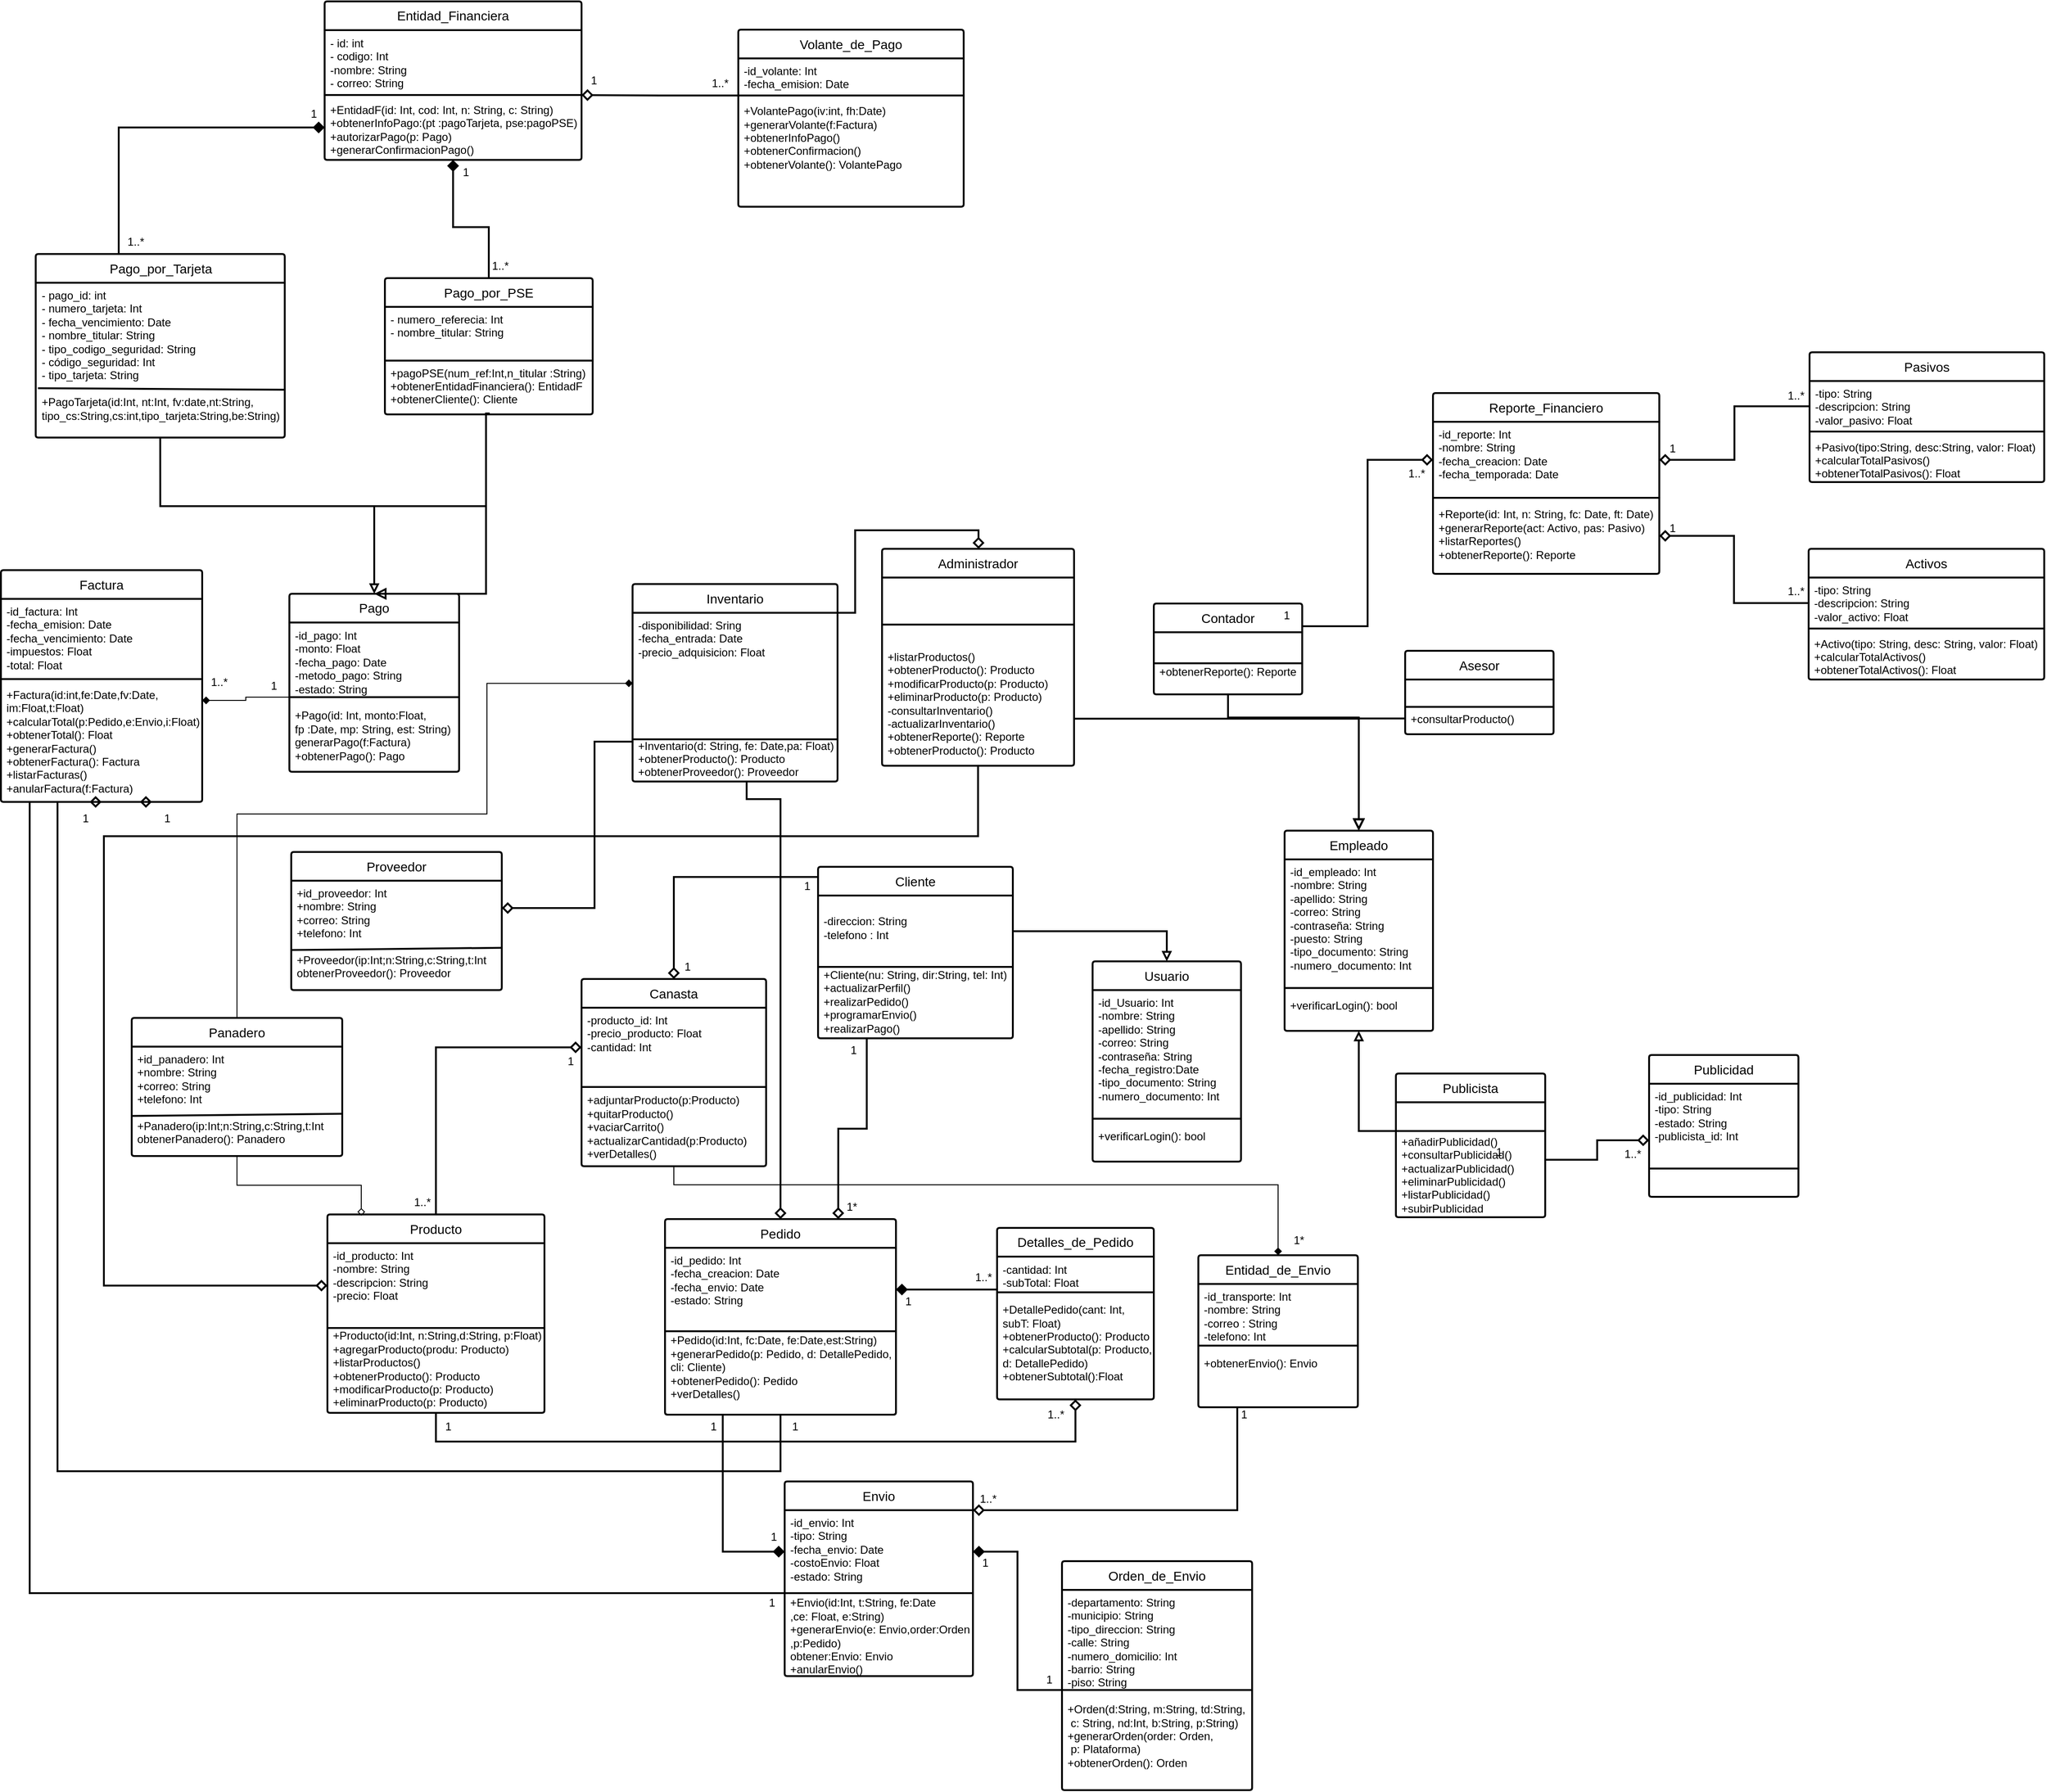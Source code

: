 <mxfile version="24.4.4" type="google">
  <diagram id="C5RBs43oDa-KdzZeNtuy" name="Page-1">
    <mxGraphModel grid="1" page="1" gridSize="10" guides="1" tooltips="1" connect="1" arrows="1" fold="1" pageScale="1" pageWidth="827" pageHeight="1169" math="0" shadow="0">
      <root>
        <mxCell id="WIyWlLk6GJQsqaUBKTNV-0" />
        <mxCell id="WIyWlLk6GJQsqaUBKTNV-1" parent="WIyWlLk6GJQsqaUBKTNV-0" />
        <mxCell id="8xJMG4rvHLqe3wDayQeq-28" value="Empleado" style="swimlane;childLayout=stackLayout;horizontal=1;startSize=31;horizontalStack=0;rounded=1;fontSize=14;fontStyle=0;strokeWidth=2;resizeParent=0;resizeLast=1;shadow=0;dashed=0;align=center;arcSize=3;whiteSpace=wrap;html=1;" vertex="1" parent="WIyWlLk6GJQsqaUBKTNV-1">
          <mxGeometry x="703" y="-92" width="160" height="216" as="geometry" />
        </mxCell>
        <mxCell id="8xJMG4rvHLqe3wDayQeq-29" value="-id_empleado: Int&lt;div&gt;-nombre: String&lt;/div&gt;&lt;div&gt;-apellido: String&lt;br&gt;&lt;div&gt;-correo: String&lt;/div&gt;&lt;div&gt;-contraseña: String&amp;nbsp;&lt;br&gt;-puesto: String&lt;span style=&quot;background-color: initial;&quot;&gt;&amp;nbsp;&lt;/span&gt;&lt;div&gt;&lt;div&gt;-tipo_documento: String&lt;/div&gt;&lt;div&gt;-numero_documento: Int&lt;/div&gt;&lt;/div&gt;&lt;div&gt;&lt;br&gt;&lt;/div&gt;&lt;div&gt;&lt;br&gt;&lt;/div&gt;&lt;div&gt;&lt;span style=&quot;background-color: initial;&quot;&gt;+verificarLogin(): bool&lt;/span&gt;&lt;br&gt;&lt;/div&gt;&lt;/div&gt;&lt;/div&gt;" style="align=left;strokeColor=none;fillColor=none;spacingLeft=4;fontSize=12;verticalAlign=top;resizable=0;rotatable=0;part=1;html=1;" vertex="1" parent="8xJMG4rvHLqe3wDayQeq-28">
          <mxGeometry y="31" width="160" height="185" as="geometry" />
        </mxCell>
        <mxCell id="8xJMG4rvHLqe3wDayQeq-30" value="" style="endArrow=none;html=1;rounded=0;entryX=1;entryY=0.75;entryDx=0;entryDy=0;exitX=0;exitY=0.75;exitDx=0;exitDy=0;shadow=0;flowAnimation=0;strokeWidth=2;" edge="1" parent="8xJMG4rvHLqe3wDayQeq-28" source="8xJMG4rvHLqe3wDayQeq-29" target="8xJMG4rvHLqe3wDayQeq-29">
          <mxGeometry relative="1" as="geometry">
            <mxPoint y="60" as="sourcePoint" />
            <mxPoint x="160" y="60" as="targetPoint" />
          </mxGeometry>
        </mxCell>
        <mxCell id="8xJMG4rvHLqe3wDayQeq-31" style="edgeStyle=orthogonalEdgeStyle;rounded=0;orthogonalLoop=1;jettySize=auto;html=1;exitX=0.5;exitY=1;exitDx=0;exitDy=0;entryX=0.5;entryY=1;entryDx=0;entryDy=0;" edge="1" parent="WIyWlLk6GJQsqaUBKTNV-1">
          <mxGeometry relative="1" as="geometry">
            <mxPoint x="-243.5" y="-780" as="sourcePoint" />
            <mxPoint x="-243.5" y="-780" as="targetPoint" />
          </mxGeometry>
        </mxCell>
        <mxCell id="8xJMG4rvHLqe3wDayQeq-32" value="Cliente" style="swimlane;childLayout=stackLayout;horizontal=1;startSize=31;horizontalStack=0;rounded=1;fontSize=14;fontStyle=0;strokeWidth=2;resizeParent=0;resizeLast=1;shadow=0;dashed=0;align=center;arcSize=3;whiteSpace=wrap;html=1;" vertex="1" parent="WIyWlLk6GJQsqaUBKTNV-1">
          <mxGeometry x="200" y="-53" width="210" height="185" as="geometry" />
        </mxCell>
        <mxCell id="8xJMG4rvHLqe3wDayQeq-33" value="&lt;br&gt;&lt;div&gt;-direccion: String&lt;/div&gt;&lt;div&gt;-telefono : Int&lt;/div&gt;&lt;div&gt;&lt;br&gt;&lt;/div&gt;&lt;div&gt;&lt;br&gt;&lt;/div&gt;&lt;div&gt;+Cliente(nu: String, dir:String, tel: Int)&lt;/div&gt;&lt;div&gt;+actualizarPerfil()&lt;/div&gt;&lt;div&gt;+realizarPedido()&lt;/div&gt;&lt;div&gt;+programarEnvio()&lt;/div&gt;&lt;div&gt;+realizarPago()&lt;/div&gt;" style="align=left;strokeColor=none;fillColor=none;spacingLeft=4;fontSize=12;verticalAlign=top;resizable=0;rotatable=0;part=1;html=1;" vertex="1" parent="8xJMG4rvHLqe3wDayQeq-32">
          <mxGeometry y="31" width="210" height="154" as="geometry" />
        </mxCell>
        <mxCell id="8xJMG4rvHLqe3wDayQeq-34" value="" style="endArrow=none;html=1;rounded=0;entryX=1;entryY=0.5;entryDx=0;entryDy=0;exitX=0;exitY=0.5;exitDx=0;exitDy=0;shadow=0;flowAnimation=0;strokeWidth=2;" edge="1" parent="8xJMG4rvHLqe3wDayQeq-32" source="8xJMG4rvHLqe3wDayQeq-33" target="8xJMG4rvHLqe3wDayQeq-33">
          <mxGeometry relative="1" as="geometry">
            <mxPoint y="60" as="sourcePoint" />
            <mxPoint x="160" y="60" as="targetPoint" />
            <Array as="points" />
          </mxGeometry>
        </mxCell>
        <mxCell id="8xJMG4rvHLqe3wDayQeq-35" style="edgeStyle=orthogonalEdgeStyle;rounded=0;orthogonalLoop=1;jettySize=auto;html=1;exitX=0.5;exitY=1;exitDx=0;exitDy=0;entryX=0;entryY=0.25;entryDx=0;entryDy=0;endArrow=diamond;endFill=0;strokeWidth=2;endSize=8;" edge="1" parent="WIyWlLk6GJQsqaUBKTNV-1" source="8xJMG4rvHLqe3wDayQeq-152" target="8xJMG4rvHLqe3wDayQeq-54">
          <mxGeometry relative="1" as="geometry">
            <Array as="points">
              <mxPoint x="373" y="-86" />
              <mxPoint x="-570" y="-86" />
              <mxPoint x="-570" y="399" />
            </Array>
            <mxPoint x="389.0" y="-130.5" as="sourcePoint" />
          </mxGeometry>
        </mxCell>
        <mxCell id="8xJMG4rvHLqe3wDayQeq-36" value="Asesor" style="swimlane;childLayout=stackLayout;horizontal=1;startSize=31;horizontalStack=0;rounded=1;fontSize=14;fontStyle=0;strokeWidth=2;resizeParent=0;resizeLast=1;shadow=0;dashed=0;align=center;arcSize=3;whiteSpace=wrap;html=1;" vertex="1" parent="WIyWlLk6GJQsqaUBKTNV-1">
          <mxGeometry x="833" y="-286" width="160" height="90" as="geometry" />
        </mxCell>
        <mxCell id="8xJMG4rvHLqe3wDayQeq-37" value="&lt;div&gt;&lt;br&gt;&lt;/div&gt;&lt;div&gt;&lt;br&gt;&lt;/div&gt;&lt;div&gt;&lt;font style=&quot;vertical-align: inherit;&quot;&gt;&lt;font style=&quot;vertical-align: inherit;&quot;&gt;+consultarProducto()&lt;/font&gt;&lt;/font&gt;&lt;/div&gt;" style="align=left;strokeColor=none;fillColor=none;spacingLeft=4;fontSize=12;verticalAlign=top;resizable=0;rotatable=0;part=1;html=1;" vertex="1" parent="8xJMG4rvHLqe3wDayQeq-36">
          <mxGeometry y="31" width="160" height="59" as="geometry" />
        </mxCell>
        <mxCell id="8xJMG4rvHLqe3wDayQeq-38" value="" style="endArrow=none;html=1;rounded=0;entryX=1;entryY=0.5;entryDx=0;entryDy=0;exitX=0;exitY=0.5;exitDx=0;exitDy=0;shadow=0;flowAnimation=0;strokeWidth=2;" edge="1" parent="8xJMG4rvHLqe3wDayQeq-36" source="8xJMG4rvHLqe3wDayQeq-37" target="8xJMG4rvHLqe3wDayQeq-37">
          <mxGeometry relative="1" as="geometry">
            <mxPoint y="60" as="sourcePoint" />
            <mxPoint x="160" y="60" as="targetPoint" />
          </mxGeometry>
        </mxCell>
        <mxCell id="8xJMG4rvHLqe3wDayQeq-39" value="Canasta" style="swimlane;childLayout=stackLayout;horizontal=1;startSize=31;horizontalStack=0;rounded=1;fontSize=14;fontStyle=0;strokeWidth=2;resizeParent=0;resizeLast=1;shadow=0;dashed=0;align=center;arcSize=3;whiteSpace=wrap;html=1;" vertex="1" parent="WIyWlLk6GJQsqaUBKTNV-1">
          <mxGeometry x="-55" y="68" width="199" height="202" as="geometry">
            <mxRectangle x="-95" y="386" width="154" height="31" as="alternateBounds" />
          </mxGeometry>
        </mxCell>
        <mxCell id="8xJMG4rvHLqe3wDayQeq-40" value="-producto_id: Int&lt;div&gt;-precio_producto: Float&lt;br&gt;-cantidad: Int&lt;div&gt;&lt;br&gt;&lt;/div&gt;&lt;div&gt;&lt;br&gt;&lt;/div&gt;&lt;div&gt;&lt;br&gt;&lt;/div&gt;&lt;div&gt;+adjuntarProducto(p:Producto)&lt;/div&gt;&lt;div&gt;+quitarProducto()&lt;/div&gt;&lt;div&gt;+vaciarCarrito()&lt;/div&gt;&lt;div&gt;+actualizarCantidad(p:Producto)&lt;/div&gt;&lt;div&gt;+verDetalles()&lt;/div&gt;&lt;/div&gt;" style="align=left;strokeColor=none;fillColor=none;spacingLeft=4;fontSize=12;verticalAlign=top;resizable=0;rotatable=0;part=1;html=1;" vertex="1" parent="8xJMG4rvHLqe3wDayQeq-39">
          <mxGeometry y="31" width="199" height="171" as="geometry" />
        </mxCell>
        <mxCell id="8xJMG4rvHLqe3wDayQeq-41" value="" style="endArrow=none;html=1;rounded=0;entryX=1;entryY=0.5;entryDx=0;entryDy=0;exitX=0;exitY=0.5;exitDx=0;exitDy=0;shadow=0;flowAnimation=0;strokeWidth=2;" edge="1" parent="8xJMG4rvHLqe3wDayQeq-39" source="8xJMG4rvHLqe3wDayQeq-40" target="8xJMG4rvHLqe3wDayQeq-40">
          <mxGeometry relative="1" as="geometry">
            <mxPoint y="60" as="sourcePoint" />
            <mxPoint x="160" y="60" as="targetPoint" />
          </mxGeometry>
        </mxCell>
        <mxCell id="8xJMG4rvHLqe3wDayQeq-42" value="Pedido" style="swimlane;childLayout=stackLayout;horizontal=1;startSize=31;horizontalStack=0;rounded=1;fontSize=14;fontStyle=0;strokeWidth=2;resizeParent=0;resizeLast=1;shadow=0;dashed=0;align=center;arcSize=3;whiteSpace=wrap;html=1;" vertex="1" parent="WIyWlLk6GJQsqaUBKTNV-1">
          <mxGeometry x="35" y="327" width="249" height="211" as="geometry">
            <mxRectangle x="-77" y="608" width="79" height="31" as="alternateBounds" />
          </mxGeometry>
        </mxCell>
        <mxCell id="8xJMG4rvHLqe3wDayQeq-43" value="-id_pedido: Int&lt;br&gt;-fecha_creacion: Date&lt;br&gt;-fecha_envio: Date&lt;div&gt;-estado: String&lt;/div&gt;&lt;div&gt;&lt;br&gt;&lt;/div&gt;&lt;div&gt;&lt;br&gt;&lt;/div&gt;&lt;div&gt;+Pedido(id:Int, fc:Date, fe:Date&lt;span style=&quot;background-color: initial;&quot;&gt;,est:String)&lt;/span&gt;&lt;/div&gt;&lt;div&gt;+generarPedido(p: Pedido,&amp;nbsp;&lt;span style=&quot;background-color: initial;&quot;&gt;d: DetallePedido,&lt;/span&gt;&lt;/div&gt;&lt;div&gt;&lt;span style=&quot;background-color: initial;&quot;&gt;cli: Cliente)&lt;/span&gt;&lt;/div&gt;&lt;div&gt;&lt;span style=&quot;background-color: initial;&quot;&gt;+obtenerPedido(): Pedido&lt;/span&gt;&lt;/div&gt;&lt;div&gt;+verDetalles()&lt;/div&gt;" style="align=left;strokeColor=none;fillColor=none;spacingLeft=4;fontSize=12;verticalAlign=top;resizable=0;rotatable=0;part=1;html=1;" vertex="1" parent="8xJMG4rvHLqe3wDayQeq-42">
          <mxGeometry y="31" width="249" height="180" as="geometry" />
        </mxCell>
        <mxCell id="8xJMG4rvHLqe3wDayQeq-44" value="" style="endArrow=none;html=1;rounded=0;shadow=0;flowAnimation=0;strokeWidth=2;entryX=1;entryY=0.5;entryDx=0;entryDy=0;exitX=0;exitY=0.5;exitDx=0;exitDy=0;" edge="1" parent="8xJMG4rvHLqe3wDayQeq-42" source="8xJMG4rvHLqe3wDayQeq-43" target="8xJMG4rvHLqe3wDayQeq-43">
          <mxGeometry relative="1" as="geometry">
            <mxPoint x="-2" y="146" as="sourcePoint" />
            <mxPoint x="137" y="135" as="targetPoint" />
          </mxGeometry>
        </mxCell>
        <mxCell id="8xJMG4rvHLqe3wDayQeq-45" style="edgeStyle=orthogonalEdgeStyle;rounded=0;orthogonalLoop=1;jettySize=auto;html=1;exitX=1;exitY=0.25;exitDx=0;exitDy=0;entryX=0;entryY=0.25;entryDx=0;entryDy=0;strokeWidth=2;endSize=8;endArrow=diamond;endFill=0;" edge="1" parent="WIyWlLk6GJQsqaUBKTNV-1" source="8xJMG4rvHLqe3wDayQeq-46" target="8xJMG4rvHLqe3wDayQeq-123">
          <mxGeometry relative="1" as="geometry">
            <mxPoint x="568.385" y="-500.692" as="targetPoint" />
          </mxGeometry>
        </mxCell>
        <mxCell id="8xJMG4rvHLqe3wDayQeq-46" value="Contador" style="swimlane;childLayout=stackLayout;horizontal=1;startSize=31;horizontalStack=0;rounded=1;fontSize=14;fontStyle=0;strokeWidth=2;resizeParent=0;resizeLast=1;shadow=0;dashed=0;align=center;arcSize=3;whiteSpace=wrap;html=1;" vertex="1" parent="WIyWlLk6GJQsqaUBKTNV-1">
          <mxGeometry x="562" y="-337" width="160" height="98" as="geometry" />
        </mxCell>
        <mxCell id="8xJMG4rvHLqe3wDayQeq-47" value="&lt;div&gt;&lt;br&gt;&lt;/div&gt;&lt;div&gt;&lt;br&gt;&lt;/div&gt;&lt;div&gt;+obtenerReporte(): Reporte&lt;/div&gt;" style="align=left;strokeColor=none;fillColor=none;spacingLeft=4;fontSize=12;verticalAlign=top;resizable=0;rotatable=0;part=1;html=1;" vertex="1" parent="8xJMG4rvHLqe3wDayQeq-46">
          <mxGeometry y="31" width="160" height="67" as="geometry" />
        </mxCell>
        <mxCell id="8xJMG4rvHLqe3wDayQeq-48" value="" style="endArrow=none;html=1;rounded=0;entryX=1;entryY=0.5;entryDx=0;entryDy=0;exitX=0;exitY=0.5;exitDx=0;exitDy=0;shadow=0;flowAnimation=0;strokeWidth=2;" edge="1" parent="8xJMG4rvHLqe3wDayQeq-46" source="8xJMG4rvHLqe3wDayQeq-47" target="8xJMG4rvHLqe3wDayQeq-47">
          <mxGeometry relative="1" as="geometry">
            <mxPoint y="60" as="sourcePoint" />
            <mxPoint x="160" y="60" as="targetPoint" />
          </mxGeometry>
        </mxCell>
        <mxCell id="8xJMG4rvHLqe3wDayQeq-49" value="Detalles_de_Pedido" style="swimlane;childLayout=stackLayout;horizontal=1;startSize=31;horizontalStack=0;rounded=1;fontSize=14;fontStyle=0;strokeWidth=2;resizeParent=0;resizeLast=1;shadow=0;dashed=0;align=center;arcSize=3;whiteSpace=wrap;html=1;" vertex="1" parent="WIyWlLk6GJQsqaUBKTNV-1">
          <mxGeometry x="393" y="336.5" width="169" height="185" as="geometry" />
        </mxCell>
        <mxCell id="8xJMG4rvHLqe3wDayQeq-50" value="&lt;div&gt;&lt;span style=&quot;background-color: initial;&quot;&gt;-cantidad: Int&lt;/span&gt;&lt;br&gt;&lt;/div&gt;&lt;div&gt;&lt;font style=&quot;vertical-align: inherit;&quot;&gt;&lt;font style=&quot;vertical-align: inherit;&quot;&gt;-subTotal: Float&lt;/font&gt;&lt;/font&gt;&lt;/div&gt;&lt;div&gt;&lt;font style=&quot;vertical-align: inherit;&quot;&gt;&lt;font style=&quot;vertical-align: inherit;&quot;&gt;&lt;br&gt;&lt;/font&gt;&lt;/font&gt;&lt;/div&gt;&lt;div&gt;+DetallePedido(cant: Int,&lt;/div&gt;&lt;div&gt;&lt;span style=&quot;background-color: initial;&quot;&gt;subT: Float)&lt;/span&gt;&lt;/div&gt;&lt;div&gt;+obtenerProducto(): Producto&lt;/div&gt;&lt;div&gt;&lt;font style=&quot;vertical-align: inherit;&quot;&gt;&lt;font style=&quot;vertical-align: inherit;&quot;&gt;&lt;font style=&quot;vertical-align: inherit;&quot;&gt;&lt;font style=&quot;vertical-align: inherit;&quot;&gt;&lt;font style=&quot;vertical-align: inherit;&quot;&gt;&lt;font style=&quot;vertical-align: inherit;&quot;&gt;&lt;font style=&quot;vertical-align: inherit;&quot;&gt;&lt;font style=&quot;vertical-align: inherit;&quot;&gt;&lt;font style=&quot;vertical-align: inherit;&quot;&gt;&lt;font style=&quot;vertical-align: inherit;&quot;&gt;+calcularSubtotal(p: Producto,&lt;/font&gt;&lt;/font&gt;&lt;/font&gt;&lt;/font&gt;&lt;/font&gt;&lt;/font&gt;&lt;/font&gt;&lt;/font&gt;&lt;/font&gt;&lt;/font&gt;&lt;/div&gt;&lt;div&gt;&lt;font style=&quot;vertical-align: inherit;&quot;&gt;&lt;font style=&quot;vertical-align: inherit;&quot;&gt;&lt;font style=&quot;vertical-align: inherit;&quot;&gt;&lt;font style=&quot;vertical-align: inherit;&quot;&gt;&lt;font style=&quot;vertical-align: inherit;&quot;&gt;&lt;font style=&quot;vertical-align: inherit;&quot;&gt;&lt;font style=&quot;vertical-align: inherit;&quot;&gt;&lt;font style=&quot;vertical-align: inherit;&quot;&gt;&lt;font style=&quot;vertical-align: inherit;&quot;&gt;&lt;font style=&quot;vertical-align: inherit;&quot;&gt;d: DetallePedido)&lt;/font&gt;&lt;/font&gt;&lt;/font&gt;&lt;/font&gt;&lt;/font&gt;&lt;/font&gt;&lt;/font&gt;&lt;/font&gt;&lt;/font&gt;&lt;/font&gt;&lt;/div&gt;&lt;div&gt;&lt;font style=&quot;vertical-align: inherit;&quot;&gt;&lt;font style=&quot;vertical-align: inherit;&quot;&gt;&lt;font style=&quot;vertical-align: inherit;&quot;&gt;&lt;font style=&quot;vertical-align: inherit;&quot;&gt;&lt;font style=&quot;vertical-align: inherit;&quot;&gt;&lt;font style=&quot;vertical-align: inherit;&quot;&gt;&lt;font style=&quot;vertical-align: inherit;&quot;&gt;&lt;font style=&quot;vertical-align: inherit;&quot;&gt;&lt;font style=&quot;vertical-align: inherit;&quot;&gt;&lt;font style=&quot;vertical-align: inherit;&quot;&gt;+obtenerSubtotal():Float&lt;/font&gt;&lt;/font&gt;&lt;/font&gt;&lt;/font&gt;&lt;/font&gt;&lt;/font&gt;&lt;/font&gt;&lt;/font&gt;&lt;/font&gt;&lt;/font&gt;&lt;/div&gt;" style="align=left;strokeColor=none;fillColor=none;spacingLeft=4;fontSize=12;verticalAlign=top;resizable=0;rotatable=0;part=1;html=1;" vertex="1" parent="8xJMG4rvHLqe3wDayQeq-49">
          <mxGeometry y="31" width="169" height="154" as="geometry" />
        </mxCell>
        <mxCell id="8xJMG4rvHLqe3wDayQeq-51" value="" style="endArrow=none;html=1;rounded=0;entryX=1;entryY=0.25;entryDx=0;entryDy=0;exitX=0;exitY=0.25;exitDx=0;exitDy=0;shadow=0;flowAnimation=0;strokeWidth=2;" edge="1" parent="8xJMG4rvHLqe3wDayQeq-49" source="8xJMG4rvHLqe3wDayQeq-50" target="8xJMG4rvHLqe3wDayQeq-50">
          <mxGeometry relative="1" as="geometry">
            <mxPoint y="60" as="sourcePoint" />
            <mxPoint x="160" y="60" as="targetPoint" />
          </mxGeometry>
        </mxCell>
        <mxCell id="8xJMG4rvHLqe3wDayQeq-52" style="edgeStyle=orthogonalEdgeStyle;rounded=0;orthogonalLoop=1;jettySize=auto;html=1;exitX=0.5;exitY=0;exitDx=0;exitDy=0;entryX=0;entryY=0.25;entryDx=0;entryDy=0;endArrow=diamond;endFill=0;endSize=8;strokeWidth=2;" edge="1" parent="WIyWlLk6GJQsqaUBKTNV-1" source="8xJMG4rvHLqe3wDayQeq-53" target="8xJMG4rvHLqe3wDayQeq-40">
          <mxGeometry relative="1" as="geometry" />
        </mxCell>
        <mxCell id="8xJMG4rvHLqe3wDayQeq-53" value="Producto" style="swimlane;childLayout=stackLayout;horizontal=1;startSize=31;horizontalStack=0;rounded=1;fontSize=14;fontStyle=0;strokeWidth=2;resizeParent=0;resizeLast=1;shadow=0;dashed=0;align=center;arcSize=3;whiteSpace=wrap;html=1;" vertex="1" parent="WIyWlLk6GJQsqaUBKTNV-1">
          <mxGeometry x="-329" y="322" width="234" height="214" as="geometry" />
        </mxCell>
        <mxCell id="8xJMG4rvHLqe3wDayQeq-54" value="&lt;div&gt;&lt;font style=&quot;vertical-align: inherit;&quot;&gt;&lt;font style=&quot;vertical-align: inherit;&quot;&gt;-id_producto: Int&lt;/font&gt;&lt;/font&gt;&lt;/div&gt;&lt;div&gt;&lt;font style=&quot;vertical-align: inherit;&quot;&gt;&lt;font style=&quot;vertical-align: inherit;&quot;&gt;-nombre: String&lt;/font&gt;&lt;/font&gt;&lt;/div&gt;&lt;div&gt;&lt;font style=&quot;vertical-align: inherit;&quot;&gt;&lt;font style=&quot;vertical-align: inherit;&quot;&gt;-descripcion: String&lt;/font&gt;&lt;/font&gt;&lt;/div&gt;&lt;div&gt;&lt;span style=&quot;background-color: initial;&quot;&gt;-precio: Float&lt;/span&gt;&lt;/div&gt;&lt;div&gt;&lt;br&gt;&lt;/div&gt;&lt;div&gt;&lt;br&gt;&lt;/div&gt;&lt;div&gt;+Producto(id:Int, n:String,d:String, p:Float)&lt;/div&gt;&lt;div&gt;+agregarProducto(produ: Producto)&lt;/div&gt;&lt;div&gt;+listarProductos()&lt;/div&gt;&lt;div&gt;+obtenerProducto(): Producto&lt;/div&gt;&lt;div&gt;+modificarProducto(p: Producto)&lt;/div&gt;&lt;div&gt;+eliminarProducto(p: Producto)&lt;/div&gt;" style="align=left;strokeColor=none;fillColor=none;spacingLeft=4;fontSize=12;verticalAlign=top;resizable=0;rotatable=0;part=1;html=1;" vertex="1" parent="8xJMG4rvHLqe3wDayQeq-53">
          <mxGeometry y="31" width="234" height="183" as="geometry" />
        </mxCell>
        <mxCell id="8xJMG4rvHLqe3wDayQeq-55" value="" style="endArrow=none;html=1;rounded=0;entryX=1;entryY=0.5;entryDx=0;entryDy=0;exitX=0;exitY=0.5;exitDx=0;exitDy=0;shadow=0;flowAnimation=0;strokeWidth=2;" edge="1" parent="8xJMG4rvHLqe3wDayQeq-53" source="8xJMG4rvHLqe3wDayQeq-54" target="8xJMG4rvHLqe3wDayQeq-54">
          <mxGeometry relative="1" as="geometry">
            <mxPoint y="60" as="sourcePoint" />
            <mxPoint x="160" y="60" as="targetPoint" />
          </mxGeometry>
        </mxCell>
        <mxCell id="8xJMG4rvHLqe3wDayQeq-56" style="edgeStyle=orthogonalEdgeStyle;rounded=0;orthogonalLoop=1;jettySize=auto;html=1;exitX=0.5;exitY=1;exitDx=0;exitDy=0;entryX=0.5;entryY=0;entryDx=0;entryDy=0;strokeWidth=2;endArrow=block;endFill=0;endSize=8;" edge="1" parent="WIyWlLk6GJQsqaUBKTNV-1" source="8xJMG4rvHLqe3wDayQeq-47" target="8xJMG4rvHLqe3wDayQeq-28">
          <mxGeometry relative="1" as="geometry">
            <Array as="points">
              <mxPoint x="642" y="-214" />
              <mxPoint x="783" y="-214" />
            </Array>
          </mxGeometry>
        </mxCell>
        <mxCell id="8xJMG4rvHLqe3wDayQeq-57" value="Envio" style="swimlane;childLayout=stackLayout;horizontal=1;startSize=31;horizontalStack=0;rounded=1;fontSize=14;fontStyle=0;strokeWidth=2;resizeParent=0;resizeLast=1;shadow=0;dashed=0;align=center;arcSize=3;whiteSpace=wrap;html=1;" vertex="1" parent="WIyWlLk6GJQsqaUBKTNV-1">
          <mxGeometry x="164" y="610" width="203" height="210" as="geometry" />
        </mxCell>
        <mxCell id="8xJMG4rvHLqe3wDayQeq-58" value="&lt;font style=&quot;vertical-align: inherit;&quot;&gt;&lt;font style=&quot;vertical-align: inherit;&quot;&gt;-id_envio: Int&lt;/font&gt;&lt;/font&gt;&lt;div&gt;&lt;font style=&quot;vertical-align: inherit;&quot;&gt;&lt;font style=&quot;vertical-align: inherit;&quot;&gt;-tipo: String&lt;/font&gt;&lt;/font&gt;&lt;/div&gt;&lt;div&gt;-fecha_envio: Date&lt;/div&gt;&lt;div&gt;&lt;font style=&quot;vertical-align: inherit;&quot;&gt;&lt;font style=&quot;vertical-align: inherit;&quot;&gt;-costoEnvio: Float&lt;/font&gt;&lt;/font&gt;&lt;/div&gt;&lt;div&gt;&lt;font style=&quot;vertical-align: inherit;&quot;&gt;&lt;font style=&quot;vertical-align: inherit;&quot;&gt;-estado: String&lt;/font&gt;&lt;/font&gt;&lt;/div&gt;&lt;div&gt;&lt;br&gt;&lt;/div&gt;&lt;div&gt;+Envio(id:Int, t:String, fe:Date&lt;/div&gt;&lt;div&gt;,ce: Float, e:String)&lt;/div&gt;&lt;div&gt;+generarEnvio(e: Envio&lt;span style=&quot;background-color: initial;&quot;&gt;,order:Orden&lt;/span&gt;&lt;/div&gt;&lt;div&gt;&lt;span style=&quot;background-color: initial;&quot;&gt;,p:Pedido)&lt;/span&gt;&lt;/div&gt;&lt;div&gt;&lt;span style=&quot;background-color: initial;&quot;&gt;obtener:Envio: Envio&lt;/span&gt;&lt;/div&gt;&lt;div&gt;+anularEnvio()&lt;/div&gt;" style="align=left;strokeColor=none;fillColor=none;spacingLeft=4;fontSize=12;verticalAlign=top;resizable=0;rotatable=0;part=1;html=1;" vertex="1" parent="8xJMG4rvHLqe3wDayQeq-57">
          <mxGeometry y="31" width="203" height="179" as="geometry" />
        </mxCell>
        <mxCell id="8xJMG4rvHLqe3wDayQeq-59" value="" style="endArrow=none;html=1;rounded=0;entryX=1;entryY=0.5;entryDx=0;entryDy=0;exitX=0;exitY=0.5;exitDx=0;exitDy=0;shadow=0;flowAnimation=0;strokeWidth=2;" edge="1" parent="8xJMG4rvHLqe3wDayQeq-57" source="8xJMG4rvHLqe3wDayQeq-58" target="8xJMG4rvHLqe3wDayQeq-58">
          <mxGeometry relative="1" as="geometry">
            <mxPoint y="60" as="sourcePoint" />
            <mxPoint x="160" y="60" as="targetPoint" />
          </mxGeometry>
        </mxCell>
        <mxCell id="8xJMG4rvHLqe3wDayQeq-60" value="Publicista" style="swimlane;childLayout=stackLayout;horizontal=1;startSize=31;horizontalStack=0;rounded=1;fontSize=14;fontStyle=0;strokeWidth=2;resizeParent=0;resizeLast=1;shadow=0;dashed=0;align=center;arcSize=3;whiteSpace=wrap;html=1;" vertex="1" parent="WIyWlLk6GJQsqaUBKTNV-1">
          <mxGeometry x="823" y="170" width="161" height="155" as="geometry" />
        </mxCell>
        <mxCell id="8xJMG4rvHLqe3wDayQeq-61" value="&lt;div&gt;&lt;br&gt;&lt;/div&gt;&lt;div&gt;&lt;br&gt;&lt;/div&gt;&lt;div&gt;&lt;font style=&quot;vertical-align: inherit;&quot;&gt;&lt;font style=&quot;vertical-align: inherit;&quot;&gt;+añadirPublicidad()&lt;/font&gt;&lt;/font&gt;&lt;/div&gt;&lt;div&gt;&lt;font style=&quot;vertical-align: inherit;&quot;&gt;&lt;font style=&quot;vertical-align: inherit;&quot;&gt;+consultarPublicidad()&lt;/font&gt;&lt;/font&gt;&lt;/div&gt;&lt;div&gt;&lt;span style=&quot;background-color: initial;&quot;&gt;&lt;font style=&quot;vertical-align: inherit;&quot;&gt;&lt;font style=&quot;vertical-align: inherit;&quot;&gt;+actualizarPublicidad()&lt;/font&gt;&lt;/font&gt;&lt;/span&gt;&lt;br&gt;&lt;/div&gt;&lt;div&gt;&lt;span style=&quot;background-color: initial;&quot;&gt;&lt;font style=&quot;vertical-align: inherit;&quot;&gt;&lt;font style=&quot;vertical-align: inherit;&quot;&gt;+eliminarPublicidad()&lt;/font&gt;&lt;/font&gt;&lt;/span&gt;&lt;/div&gt;&lt;div&gt;&lt;span style=&quot;background-color: initial;&quot;&gt;&lt;font style=&quot;vertical-align: inherit;&quot;&gt;&lt;font style=&quot;vertical-align: inherit;&quot;&gt;+listarPublicidad()&lt;/font&gt;&lt;/font&gt;&lt;/span&gt;&lt;/div&gt;&lt;div&gt;&lt;span style=&quot;background-color: initial;&quot;&gt;&lt;font style=&quot;vertical-align: inherit;&quot;&gt;&lt;font style=&quot;vertical-align: inherit;&quot;&gt;+subirPublicidad&lt;/font&gt;&lt;/font&gt;&lt;/span&gt;&lt;/div&gt;&lt;div&gt;&lt;div&gt;&lt;br&gt;&lt;/div&gt;&lt;/div&gt;" style="align=left;strokeColor=none;fillColor=none;spacingLeft=4;fontSize=12;verticalAlign=top;resizable=0;rotatable=0;part=1;html=1;" vertex="1" parent="8xJMG4rvHLqe3wDayQeq-60">
          <mxGeometry y="31" width="161" height="124" as="geometry" />
        </mxCell>
        <mxCell id="8xJMG4rvHLqe3wDayQeq-62" value="" style="endArrow=none;html=1;rounded=0;entryX=1;entryY=0.25;entryDx=0;entryDy=0;exitX=0;exitY=0.25;exitDx=0;exitDy=0;shadow=0;flowAnimation=0;strokeWidth=2;" edge="1" parent="8xJMG4rvHLqe3wDayQeq-60" source="8xJMG4rvHLqe3wDayQeq-61" target="8xJMG4rvHLqe3wDayQeq-61">
          <mxGeometry relative="1" as="geometry">
            <mxPoint y="60" as="sourcePoint" />
            <mxPoint x="160" y="60" as="targetPoint" />
          </mxGeometry>
        </mxCell>
        <mxCell id="8xJMG4rvHLqe3wDayQeq-63" value="Orden_de_Envio" style="swimlane;childLayout=stackLayout;horizontal=1;startSize=31;horizontalStack=0;rounded=1;fontSize=14;fontStyle=0;strokeWidth=2;resizeParent=0;resizeLast=1;shadow=0;dashed=0;align=center;arcSize=3;whiteSpace=wrap;html=1;" vertex="1" parent="WIyWlLk6GJQsqaUBKTNV-1">
          <mxGeometry x="463" y="696" width="205" height="247" as="geometry" />
        </mxCell>
        <mxCell id="8xJMG4rvHLqe3wDayQeq-64" value="&lt;div&gt;&lt;span style=&quot;background-color: initial;&quot;&gt;-departamento: String&lt;/span&gt;&lt;/div&gt;&lt;div&gt;-municipio: String&lt;/div&gt;&lt;div&gt;-tipo_direccion: String&lt;/div&gt;&lt;div&gt;-calle: String&lt;/div&gt;&lt;div&gt;-numero_domicilio: Int&lt;/div&gt;&lt;div&gt;-barrio: String&lt;/div&gt;&lt;div&gt;-piso: String&lt;/div&gt;&lt;div&gt;&lt;div&gt;&lt;br&gt;&lt;/div&gt;&lt;div&gt;+Orden(d:String, m:String, td:String,&lt;/div&gt;&lt;div&gt;&amp;nbsp;c: String, nd:Int, b:String, p:String)&lt;/div&gt;&lt;div&gt;+generarOrden(order: Orden,&lt;/div&gt;&lt;div&gt;&amp;nbsp;p: Plataforma)&lt;/div&gt;&lt;/div&gt;&lt;div&gt;+obtenerOrden(): Orden&amp;nbsp;&lt;/div&gt;" style="align=left;strokeColor=none;fillColor=none;spacingLeft=4;fontSize=12;verticalAlign=top;resizable=0;rotatable=0;part=1;html=1;" vertex="1" parent="8xJMG4rvHLqe3wDayQeq-63">
          <mxGeometry y="31" width="205" height="216" as="geometry" />
        </mxCell>
        <mxCell id="8xJMG4rvHLqe3wDayQeq-65" value="" style="endArrow=none;html=1;rounded=0;entryX=1;entryY=0.5;entryDx=0;entryDy=0;exitX=0;exitY=0.5;exitDx=0;exitDy=0;shadow=0;flowAnimation=0;strokeWidth=2;" edge="1" parent="8xJMG4rvHLqe3wDayQeq-63" source="8xJMG4rvHLqe3wDayQeq-64" target="8xJMG4rvHLqe3wDayQeq-64">
          <mxGeometry relative="1" as="geometry">
            <mxPoint y="60" as="sourcePoint" />
            <mxPoint x="160" y="60" as="targetPoint" />
          </mxGeometry>
        </mxCell>
        <mxCell id="8xJMG4rvHLqe3wDayQeq-66" style="edgeStyle=orthogonalEdgeStyle;rounded=0;orthogonalLoop=1;jettySize=auto;html=1;exitX=0.5;exitY=0;exitDx=0;exitDy=0;entryX=0.5;entryY=1;entryDx=0;entryDy=0;startArrow=block;startFill=0;endArrow=none;endFill=0;strokeWidth=2;endSize=8;" edge="1" parent="WIyWlLk6GJQsqaUBKTNV-1" source="8xJMG4rvHLqe3wDayQeq-67" target="8xJMG4rvHLqe3wDayQeq-101">
          <mxGeometry relative="1" as="geometry">
            <Array as="points">
              <mxPoint x="-158" y="-442" />
              <mxPoint x="-483" y="-442" />
            </Array>
          </mxGeometry>
        </mxCell>
        <mxCell id="8xJMG4rvHLqe3wDayQeq-67" value="Pago" style="swimlane;childLayout=stackLayout;horizontal=1;startSize=31;horizontalStack=0;rounded=1;fontSize=14;fontStyle=0;strokeWidth=2;resizeParent=0;resizeLast=1;shadow=0;dashed=0;align=center;arcSize=3;whiteSpace=wrap;html=1;" vertex="1" parent="WIyWlLk6GJQsqaUBKTNV-1">
          <mxGeometry x="-370" y="-347.5" width="183" height="192" as="geometry" />
        </mxCell>
        <mxCell id="8xJMG4rvHLqe3wDayQeq-68" value="&lt;div&gt;-id_pago: Int&lt;/div&gt;&lt;div&gt;-monto: Float&lt;/div&gt;&lt;div&gt;-fecha_pago: Date&lt;/div&gt;&lt;div&gt;-metodo_pago: String&lt;/div&gt;&lt;div&gt;-estado: String&lt;/div&gt;&lt;div&gt;&lt;span style=&quot;background-color: initial;&quot;&gt;&amp;nbsp;&lt;/span&gt;&lt;/div&gt;&lt;div&gt;+Pago(id: Int, monto:Float,&amp;nbsp;&lt;/div&gt;&lt;div&gt;fp :Date, mp: String, est: String)&lt;/div&gt;&lt;div&gt;generarPago(f:Factura)&lt;/div&gt;&lt;div&gt;+obtenerPago(): Pago&lt;/div&gt;" style="align=left;strokeColor=none;fillColor=none;spacingLeft=4;fontSize=12;verticalAlign=top;resizable=0;rotatable=0;part=1;html=1;" vertex="1" parent="8xJMG4rvHLqe3wDayQeq-67">
          <mxGeometry y="31" width="183" height="161" as="geometry" />
        </mxCell>
        <mxCell id="8xJMG4rvHLqe3wDayQeq-69" value="" style="endArrow=none;html=1;rounded=0;entryX=1;entryY=0.5;entryDx=0;entryDy=0;exitX=0;exitY=0.5;exitDx=0;exitDy=0;shadow=0;flowAnimation=0;strokeWidth=2;" edge="1" parent="8xJMG4rvHLqe3wDayQeq-67" source="8xJMG4rvHLqe3wDayQeq-68" target="8xJMG4rvHLqe3wDayQeq-68">
          <mxGeometry relative="1" as="geometry">
            <mxPoint y="60" as="sourcePoint" />
            <mxPoint x="160" y="60" as="targetPoint" />
          </mxGeometry>
        </mxCell>
        <mxCell id="8xJMG4rvHLqe3wDayQeq-70" value="Factura" style="swimlane;childLayout=stackLayout;horizontal=1;startSize=31;horizontalStack=0;rounded=1;fontSize=14;fontStyle=0;strokeWidth=2;resizeParent=0;resizeLast=1;shadow=0;dashed=0;align=center;arcSize=3;whiteSpace=wrap;html=1;" vertex="1" parent="WIyWlLk6GJQsqaUBKTNV-1">
          <mxGeometry x="-681" y="-373" width="217" height="250" as="geometry" />
        </mxCell>
        <mxCell id="8xJMG4rvHLqe3wDayQeq-71" value="&lt;div&gt;-id_factura: Int&lt;/div&gt;&lt;div&gt;-fecha_emision: Date&lt;/div&gt;&lt;div&gt;-fecha_vencimiento: Date&lt;/div&gt;&lt;div&gt;-impuestos: Float&amp;nbsp;&lt;/div&gt;&lt;div&gt;-total: Float&lt;/div&gt;&lt;div style=&quot;font-size: 5px;&quot;&gt;&lt;br&gt;&lt;/div&gt;&lt;div style=&quot;font-size: 5px;&quot;&gt;&lt;br&gt;&lt;/div&gt;&lt;div style=&quot;font-size: 5px;&quot;&gt;&lt;br&gt;&lt;/div&gt;&lt;div&gt;+Factura(id:int,fe:Date,fv:Date,&lt;/div&gt;&lt;div&gt;im:Float,t:Float)&lt;/div&gt;&lt;div&gt;&lt;div&gt;+calcularTotal(p:Pedido,e:Envio,i:Float)&lt;/div&gt;&lt;div&gt;+obtenerTotal(): Float&lt;/div&gt;&lt;/div&gt;&lt;div&gt;+generarFactura()&lt;/div&gt;&lt;div&gt;+obtenerFactura(): Factura&lt;/div&gt;&lt;div&gt;+listarFacturas()&lt;/div&gt;&lt;div&gt;+anularFactura(f:Factura)&lt;/div&gt;" style="align=left;strokeColor=none;fillColor=none;spacingLeft=4;fontSize=12;verticalAlign=top;resizable=0;rotatable=0;part=1;html=1;" vertex="1" parent="8xJMG4rvHLqe3wDayQeq-70">
          <mxGeometry y="31" width="217" height="219" as="geometry" />
        </mxCell>
        <mxCell id="8xJMG4rvHLqe3wDayQeq-72" value="" style="endArrow=none;html=1;rounded=0;shadow=0;flowAnimation=0;strokeWidth=2;entryX=1.001;entryY=0.395;entryDx=0;entryDy=0;exitX=0.004;exitY=0.395;exitDx=0;exitDy=0;entryPerimeter=0;exitPerimeter=0;" edge="1" parent="8xJMG4rvHLqe3wDayQeq-70" source="8xJMG4rvHLqe3wDayQeq-71" target="8xJMG4rvHLqe3wDayQeq-71">
          <mxGeometry relative="1" as="geometry">
            <mxPoint x="-2" y="135.5" as="sourcePoint" />
            <mxPoint x="173" y="135.5" as="targetPoint" />
          </mxGeometry>
        </mxCell>
        <mxCell id="8xJMG4rvHLqe3wDayQeq-73" value="Proveedor" style="swimlane;childLayout=stackLayout;horizontal=1;startSize=31;horizontalStack=0;rounded=1;fontSize=14;fontStyle=0;strokeWidth=2;resizeParent=0;resizeLast=1;shadow=0;dashed=0;align=center;arcSize=3;whiteSpace=wrap;html=1;" vertex="1" parent="WIyWlLk6GJQsqaUBKTNV-1">
          <mxGeometry x="-368" y="-69" width="227" height="149" as="geometry" />
        </mxCell>
        <mxCell id="8xJMG4rvHLqe3wDayQeq-74" value="&lt;font style=&quot;vertical-align: inherit;&quot;&gt;&lt;font style=&quot;vertical-align: inherit;&quot;&gt;+id_proveedor: Int&lt;/font&gt;&lt;/font&gt;&lt;div&gt;&lt;font style=&quot;vertical-align: inherit;&quot;&gt;&lt;font style=&quot;vertical-align: inherit;&quot;&gt;+nombre: String&lt;/font&gt;&lt;/font&gt;&lt;/div&gt;&lt;div&gt;+correo: String&lt;/div&gt;&lt;div&gt;+telefono: Int&lt;/div&gt;&lt;div&gt;&lt;br&gt;&lt;/div&gt;&lt;div&gt;+Proveedor(ip:Int;n:String,c:String,t:Int&lt;/div&gt;&lt;div&gt;obtenerProveedor(): Proveedor&lt;/div&gt;" style="align=left;strokeColor=none;fillColor=none;spacingLeft=4;fontSize=12;verticalAlign=top;resizable=0;rotatable=0;part=1;html=1;" vertex="1" parent="8xJMG4rvHLqe3wDayQeq-73">
          <mxGeometry y="31" width="227" height="118" as="geometry" />
        </mxCell>
        <mxCell id="8xJMG4rvHLqe3wDayQeq-75" value="" style="endArrow=none;html=1;rounded=0;entryX=1.001;entryY=0.613;entryDx=0;entryDy=0;exitX=-0.001;exitY=0.634;exitDx=0;exitDy=0;shadow=0;flowAnimation=0;strokeWidth=2;entryPerimeter=0;exitPerimeter=0;" edge="1" parent="8xJMG4rvHLqe3wDayQeq-73" source="8xJMG4rvHLqe3wDayQeq-74" target="8xJMG4rvHLqe3wDayQeq-74">
          <mxGeometry relative="1" as="geometry">
            <mxPoint y="60" as="sourcePoint" />
            <mxPoint x="160" y="60" as="targetPoint" />
          </mxGeometry>
        </mxCell>
        <mxCell id="8xJMG4rvHLqe3wDayQeq-76" style="edgeStyle=orthogonalEdgeStyle;rounded=0;orthogonalLoop=1;jettySize=auto;html=1;exitX=0;exitY=0.25;exitDx=0;exitDy=0;entryX=0.5;entryY=1;entryDx=0;entryDy=0;endArrow=block;endFill=0;strokeWidth=2;" edge="1" parent="WIyWlLk6GJQsqaUBKTNV-1" source="8xJMG4rvHLqe3wDayQeq-61" target="8xJMG4rvHLqe3wDayQeq-29">
          <mxGeometry relative="1" as="geometry">
            <mxPoint x="607" y="161.2" as="targetPoint" />
          </mxGeometry>
        </mxCell>
        <mxCell id="8xJMG4rvHLqe3wDayQeq-77" value="Publicidad" style="swimlane;childLayout=stackLayout;horizontal=1;startSize=31;horizontalStack=0;rounded=1;fontSize=14;fontStyle=0;strokeWidth=2;resizeParent=0;resizeLast=1;shadow=0;dashed=0;align=center;arcSize=3;whiteSpace=wrap;html=1;" vertex="1" parent="WIyWlLk6GJQsqaUBKTNV-1">
          <mxGeometry x="1096" y="150" width="161" height="153" as="geometry" />
        </mxCell>
        <mxCell id="8xJMG4rvHLqe3wDayQeq-78" value="&lt;div&gt;-id_publicidad: Int&lt;/div&gt;&lt;div&gt;-tipo: String&lt;/div&gt;&lt;div&gt;-estado: String&lt;/div&gt;&lt;div&gt;-publicista_id: Int&lt;/div&gt;&lt;div&gt;&lt;br&gt;&lt;/div&gt;&lt;div&gt;&lt;br&gt;&lt;/div&gt;&lt;div&gt;&lt;br&gt;&lt;/div&gt;" style="align=left;strokeColor=none;fillColor=none;spacingLeft=4;fontSize=12;verticalAlign=top;resizable=0;rotatable=0;part=1;html=1;" vertex="1" parent="8xJMG4rvHLqe3wDayQeq-77">
          <mxGeometry y="31" width="161" height="122" as="geometry" />
        </mxCell>
        <mxCell id="8xJMG4rvHLqe3wDayQeq-79" value="" style="endArrow=none;html=1;rounded=0;entryX=1;entryY=0.75;entryDx=0;entryDy=0;exitX=0;exitY=0.75;exitDx=0;exitDy=0;shadow=0;flowAnimation=0;strokeWidth=2;" edge="1" parent="8xJMG4rvHLqe3wDayQeq-77" source="8xJMG4rvHLqe3wDayQeq-78" target="8xJMG4rvHLqe3wDayQeq-78">
          <mxGeometry relative="1" as="geometry">
            <mxPoint y="60" as="sourcePoint" />
            <mxPoint x="160" y="60" as="targetPoint" />
          </mxGeometry>
        </mxCell>
        <mxCell id="8xJMG4rvHLqe3wDayQeq-80" style="edgeStyle=orthogonalEdgeStyle;rounded=0;orthogonalLoop=1;jettySize=auto;html=1;exitX=0;exitY=0;exitDx=0;exitDy=0;entryX=0.5;entryY=0;entryDx=0;entryDy=0;strokeWidth=2;endArrow=diamond;endFill=0;endSize=8;" edge="1" parent="WIyWlLk6GJQsqaUBKTNV-1" source="8xJMG4rvHLqe3wDayQeq-33" target="8xJMG4rvHLqe3wDayQeq-39">
          <mxGeometry relative="1" as="geometry" />
        </mxCell>
        <mxCell id="8xJMG4rvHLqe3wDayQeq-81" value="1" style="text;html=1;align=center;verticalAlign=middle;resizable=0;points=[];autosize=1;strokeColor=none;fillColor=none;" vertex="1" parent="WIyWlLk6GJQsqaUBKTNV-1">
          <mxGeometry x="46" y="42" width="25" height="26" as="geometry" />
        </mxCell>
        <mxCell id="8xJMG4rvHLqe3wDayQeq-82" value="1" style="text;html=1;align=center;verticalAlign=middle;resizable=0;points=[];autosize=1;strokeColor=none;fillColor=none;" vertex="1" parent="WIyWlLk6GJQsqaUBKTNV-1">
          <mxGeometry x="175" y="-45" width="25" height="26" as="geometry" />
        </mxCell>
        <mxCell id="8xJMG4rvHLqe3wDayQeq-83" style="edgeStyle=orthogonalEdgeStyle;rounded=0;orthogonalLoop=1;jettySize=auto;html=1;exitX=0;exitY=0.25;exitDx=0;exitDy=0;entryX=1;entryY=0.25;entryDx=0;entryDy=0;endArrow=diamond;endFill=1;endSize=8;strokeWidth=2;" edge="1" parent="WIyWlLk6GJQsqaUBKTNV-1" source="8xJMG4rvHLqe3wDayQeq-50" target="8xJMG4rvHLqe3wDayQeq-43">
          <mxGeometry relative="1" as="geometry">
            <Array as="points">
              <mxPoint x="393" y="403" />
            </Array>
          </mxGeometry>
        </mxCell>
        <mxCell id="8xJMG4rvHLqe3wDayQeq-84" value="1" style="text;html=1;align=center;verticalAlign=middle;resizable=0;points=[];autosize=1;strokeColor=none;fillColor=none;" vertex="1" parent="WIyWlLk6GJQsqaUBKTNV-1">
          <mxGeometry x="284" y="403" width="25" height="26" as="geometry" />
        </mxCell>
        <mxCell id="8xJMG4rvHLqe3wDayQeq-85" value="1..*" style="text;html=1;align=center;verticalAlign=middle;resizable=0;points=[];autosize=1;strokeColor=none;fillColor=none;" vertex="1" parent="WIyWlLk6GJQsqaUBKTNV-1">
          <mxGeometry x="359.5" y="377" width="36" height="26" as="geometry" />
        </mxCell>
        <mxCell id="8xJMG4rvHLqe3wDayQeq-86" style="edgeStyle=orthogonalEdgeStyle;rounded=0;orthogonalLoop=1;jettySize=auto;html=1;exitX=0.25;exitY=1;exitDx=0;exitDy=0;entryX=0.75;entryY=0;entryDx=0;entryDy=0;strokeWidth=2;endArrow=diamond;endFill=0;endSize=8;" edge="1" parent="WIyWlLk6GJQsqaUBKTNV-1" source="8xJMG4rvHLqe3wDayQeq-33" target="8xJMG4rvHLqe3wDayQeq-42">
          <mxGeometry relative="1" as="geometry" />
        </mxCell>
        <mxCell id="8xJMG4rvHLqe3wDayQeq-87" value="1*" style="text;html=1;align=center;verticalAlign=middle;resizable=0;points=[];autosize=1;strokeColor=none;fillColor=none;" vertex="1" parent="WIyWlLk6GJQsqaUBKTNV-1">
          <mxGeometry x="221" y="301" width="29" height="26" as="geometry" />
        </mxCell>
        <mxCell id="8xJMG4rvHLqe3wDayQeq-88" value="1" style="text;html=1;align=center;verticalAlign=middle;resizable=0;points=[];autosize=1;strokeColor=none;fillColor=none;" vertex="1" parent="WIyWlLk6GJQsqaUBKTNV-1">
          <mxGeometry x="225" y="132" width="25" height="26" as="geometry" />
        </mxCell>
        <mxCell id="8xJMG4rvHLqe3wDayQeq-89" style="edgeStyle=orthogonalEdgeStyle;rounded=0;orthogonalLoop=1;jettySize=auto;html=1;exitX=0;exitY=0.5;exitDx=0;exitDy=0;entryX=1;entryY=0.25;entryDx=0;entryDy=0;endArrow=diamond;endFill=1;endSize=8;strokeWidth=2;" edge="1" parent="WIyWlLk6GJQsqaUBKTNV-1" source="8xJMG4rvHLqe3wDayQeq-64" target="8xJMG4rvHLqe3wDayQeq-58">
          <mxGeometry relative="1" as="geometry" />
        </mxCell>
        <mxCell id="8xJMG4rvHLqe3wDayQeq-90" value="1" style="text;html=1;align=center;verticalAlign=middle;resizable=0;points=[];autosize=1;strokeColor=none;fillColor=none;" vertex="1" parent="WIyWlLk6GJQsqaUBKTNV-1">
          <mxGeometry x="367" y="685" width="25" height="26" as="geometry" />
        </mxCell>
        <mxCell id="8xJMG4rvHLqe3wDayQeq-91" value="1" style="text;html=1;align=center;verticalAlign=middle;resizable=0;points=[];autosize=1;strokeColor=none;fillColor=none;" vertex="1" parent="WIyWlLk6GJQsqaUBKTNV-1">
          <mxGeometry x="436" y="811" width="25" height="26" as="geometry" />
        </mxCell>
        <mxCell id="8xJMG4rvHLqe3wDayQeq-92" value="Entidad_de_Envio" style="swimlane;childLayout=stackLayout;horizontal=1;startSize=31;horizontalStack=0;rounded=1;fontSize=14;fontStyle=0;strokeWidth=2;resizeParent=0;resizeLast=1;shadow=0;dashed=0;align=center;arcSize=3;whiteSpace=wrap;html=1;" vertex="1" parent="WIyWlLk6GJQsqaUBKTNV-1">
          <mxGeometry x="610" y="366" width="172" height="164" as="geometry" />
        </mxCell>
        <mxCell id="8xJMG4rvHLqe3wDayQeq-93" value="-id_transporte: Int&lt;div&gt;-nombre: String&lt;/div&gt;&lt;div&gt;-correo : String&lt;/div&gt;&lt;div&gt;-telefono: Int&lt;/div&gt;&lt;div&gt;&lt;br&gt;&lt;/div&gt;&lt;div&gt;+obtenerEnvio(): Envio&amp;nbsp;&lt;/div&gt;" style="align=left;strokeColor=none;fillColor=none;spacingLeft=4;fontSize=12;verticalAlign=top;resizable=0;rotatable=0;part=1;html=1;" vertex="1" parent="8xJMG4rvHLqe3wDayQeq-92">
          <mxGeometry y="31" width="172" height="133" as="geometry" />
        </mxCell>
        <mxCell id="8xJMG4rvHLqe3wDayQeq-94" value="" style="endArrow=none;html=1;rounded=0;entryX=1;entryY=0.5;entryDx=0;entryDy=0;exitX=0;exitY=0.5;exitDx=0;exitDy=0;shadow=0;flowAnimation=0;strokeWidth=2;" edge="1" parent="8xJMG4rvHLqe3wDayQeq-92" source="8xJMG4rvHLqe3wDayQeq-93" target="8xJMG4rvHLqe3wDayQeq-93">
          <mxGeometry relative="1" as="geometry">
            <mxPoint y="60" as="sourcePoint" />
            <mxPoint x="160" y="60" as="targetPoint" />
          </mxGeometry>
        </mxCell>
        <mxCell id="8xJMG4rvHLqe3wDayQeq-95" style="edgeStyle=orthogonalEdgeStyle;rounded=0;orthogonalLoop=1;jettySize=auto;html=1;exitX=0.25;exitY=1;exitDx=0;exitDy=0;entryX=1;entryY=0;entryDx=0;entryDy=0;endArrow=diamond;endFill=0;endSize=8;strokeWidth=2;" edge="1" parent="WIyWlLk6GJQsqaUBKTNV-1" source="8xJMG4rvHLqe3wDayQeq-93" target="8xJMG4rvHLqe3wDayQeq-58">
          <mxGeometry relative="1" as="geometry">
            <Array as="points">
              <mxPoint x="652" y="641" />
            </Array>
          </mxGeometry>
        </mxCell>
        <mxCell id="8xJMG4rvHLqe3wDayQeq-96" value="1..*" style="text;html=1;align=center;verticalAlign=middle;resizable=0;points=[];autosize=1;strokeColor=none;fillColor=none;" vertex="1" parent="WIyWlLk6GJQsqaUBKTNV-1">
          <mxGeometry x="365" y="616" width="36" height="26" as="geometry" />
        </mxCell>
        <mxCell id="8xJMG4rvHLqe3wDayQeq-97" value="1" style="text;html=1;align=center;verticalAlign=middle;resizable=0;points=[];autosize=1;strokeColor=none;fillColor=none;" vertex="1" parent="WIyWlLk6GJQsqaUBKTNV-1">
          <mxGeometry x="646" y="525" width="25" height="26" as="geometry" />
        </mxCell>
        <mxCell id="8xJMG4rvHLqe3wDayQeq-99" style="edgeStyle=orthogonalEdgeStyle;rounded=0;orthogonalLoop=1;jettySize=auto;html=1;exitX=0.25;exitY=0;exitDx=0;exitDy=0;endArrow=diamond;endFill=1;strokeWidth=2;endSize=8;entryX=0;entryY=0.75;entryDx=0;entryDy=0;" edge="1" parent="WIyWlLk6GJQsqaUBKTNV-1" source="8xJMG4rvHLqe3wDayQeq-100" target="8xJMG4rvHLqe3wDayQeq-136">
          <mxGeometry relative="1" as="geometry">
            <Array as="points">
              <mxPoint x="-554" y="-851" />
            </Array>
            <mxPoint x="-358" y="-821.5" as="targetPoint" />
          </mxGeometry>
        </mxCell>
        <mxCell id="8xJMG4rvHLqe3wDayQeq-100" value="Pago_por_Tarjeta" style="swimlane;childLayout=stackLayout;horizontal=1;startSize=31;horizontalStack=0;rounded=1;fontSize=14;fontStyle=0;strokeWidth=2;resizeParent=0;resizeLast=1;shadow=0;dashed=0;align=center;arcSize=3;whiteSpace=wrap;html=1;" vertex="1" parent="WIyWlLk6GJQsqaUBKTNV-1">
          <mxGeometry x="-643.5" y="-714" width="268.5" height="198" as="geometry" />
        </mxCell>
        <mxCell id="8xJMG4rvHLqe3wDayQeq-101" value="&lt;div&gt;&lt;font style=&quot;vertical-align: inherit;&quot;&gt;&lt;font style=&quot;vertical-align: inherit;&quot;&gt;&lt;font style=&quot;vertical-align: inherit;&quot;&gt;&lt;font style=&quot;vertical-align: inherit;&quot;&gt;&lt;font style=&quot;vertical-align: inherit;&quot;&gt;&lt;font style=&quot;vertical-align: inherit;&quot;&gt;&lt;font style=&quot;vertical-align: inherit;&quot;&gt;&lt;font style=&quot;vertical-align: inherit;&quot;&gt;&lt;font style=&quot;vertical-align: inherit;&quot;&gt;&lt;font style=&quot;vertical-align: inherit;&quot;&gt;&lt;font style=&quot;vertical-align: inherit;&quot;&gt;&lt;font style=&quot;vertical-align: inherit;&quot;&gt;&lt;font style=&quot;vertical-align: inherit;&quot;&gt;&lt;font style=&quot;vertical-align: inherit;&quot;&gt;&lt;font style=&quot;vertical-align: inherit;&quot;&gt;&lt;font style=&quot;vertical-align: inherit;&quot;&gt;- pago_id: int&lt;/font&gt;&lt;/font&gt;&lt;/font&gt;&lt;/font&gt;&lt;/font&gt;&lt;/font&gt;&lt;/font&gt;&lt;/font&gt;&lt;/font&gt;&lt;/font&gt;&lt;/font&gt;&lt;/font&gt;&lt;/font&gt;&lt;/font&gt;&lt;/font&gt;&lt;/font&gt;&lt;/div&gt;&lt;div&gt;&lt;font style=&quot;vertical-align: inherit;&quot;&gt;&lt;font style=&quot;vertical-align: inherit;&quot;&gt;&lt;font style=&quot;vertical-align: inherit;&quot;&gt;&lt;font style=&quot;vertical-align: inherit;&quot;&gt;&lt;font style=&quot;vertical-align: inherit;&quot;&gt;&lt;font style=&quot;vertical-align: inherit;&quot;&gt;&lt;font style=&quot;vertical-align: inherit;&quot;&gt;&lt;font style=&quot;vertical-align: inherit;&quot;&gt;&lt;font style=&quot;vertical-align: inherit;&quot;&gt;&lt;font style=&quot;vertical-align: inherit;&quot;&gt;&lt;font style=&quot;vertical-align: inherit;&quot;&gt;&lt;font style=&quot;vertical-align: inherit;&quot;&gt;&lt;font style=&quot;vertical-align: inherit;&quot;&gt;&lt;font style=&quot;vertical-align: inherit;&quot;&gt;&lt;font style=&quot;vertical-align: inherit;&quot;&gt;&lt;font style=&quot;vertical-align: inherit;&quot;&gt;- numero_tarjeta: Int&lt;/font&gt;&lt;/font&gt;&lt;/font&gt;&lt;/font&gt;&lt;/font&gt;&lt;/font&gt;&lt;/font&gt;&lt;/font&gt;&lt;/font&gt;&lt;/font&gt;&lt;/font&gt;&lt;/font&gt;&lt;/font&gt;&lt;/font&gt;&lt;/font&gt;&lt;/font&gt;&lt;/div&gt;&lt;div&gt;&lt;font style=&quot;vertical-align: inherit;&quot;&gt;&lt;font style=&quot;vertical-align: inherit;&quot;&gt;&lt;font style=&quot;vertical-align: inherit;&quot;&gt;&lt;font style=&quot;vertical-align: inherit;&quot;&gt;&lt;font style=&quot;vertical-align: inherit;&quot;&gt;&lt;font style=&quot;vertical-align: inherit;&quot;&gt;&lt;font style=&quot;vertical-align: inherit;&quot;&gt;&lt;font style=&quot;vertical-align: inherit;&quot;&gt;&lt;font style=&quot;vertical-align: inherit;&quot;&gt;&lt;font style=&quot;vertical-align: inherit;&quot;&gt;&lt;font style=&quot;vertical-align: inherit;&quot;&gt;&lt;font style=&quot;vertical-align: inherit;&quot;&gt;&lt;font style=&quot;vertical-align: inherit;&quot;&gt;&lt;font style=&quot;vertical-align: inherit;&quot;&gt;&lt;font style=&quot;vertical-align: inherit;&quot;&gt;&lt;font style=&quot;vertical-align: inherit;&quot;&gt;- fecha_vencimiento: Date&lt;/font&gt;&lt;/font&gt;&lt;/font&gt;&lt;/font&gt;&lt;/font&gt;&lt;/font&gt;&lt;/font&gt;&lt;/font&gt;&lt;/font&gt;&lt;/font&gt;&lt;/font&gt;&lt;/font&gt;&lt;/font&gt;&lt;/font&gt;&lt;/font&gt;&lt;/font&gt;&lt;/div&gt;&lt;div&gt;&lt;font style=&quot;vertical-align: inherit;&quot;&gt;&lt;font style=&quot;vertical-align: inherit;&quot;&gt;&lt;font style=&quot;vertical-align: inherit;&quot;&gt;&lt;font style=&quot;vertical-align: inherit;&quot;&gt;&lt;font style=&quot;vertical-align: inherit;&quot;&gt;&lt;font style=&quot;vertical-align: inherit;&quot;&gt;&lt;font style=&quot;vertical-align: inherit;&quot;&gt;&lt;font style=&quot;vertical-align: inherit;&quot;&gt;&lt;font style=&quot;vertical-align: inherit;&quot;&gt;&lt;font style=&quot;vertical-align: inherit;&quot;&gt;&lt;font style=&quot;vertical-align: inherit;&quot;&gt;&lt;font style=&quot;vertical-align: inherit;&quot;&gt;&lt;font style=&quot;vertical-align: inherit;&quot;&gt;&lt;font style=&quot;vertical-align: inherit;&quot;&gt;&lt;font style=&quot;vertical-align: inherit;&quot;&gt;&lt;font style=&quot;vertical-align: inherit;&quot;&gt;- nombre_titular: String&amp;nbsp;&lt;/font&gt;&lt;/font&gt;&lt;/font&gt;&lt;/font&gt;&lt;/font&gt;&lt;/font&gt;&lt;/font&gt;&lt;/font&gt;&lt;/font&gt;&lt;/font&gt;&lt;/font&gt;&lt;/font&gt;&lt;/font&gt;&lt;/font&gt;&lt;/font&gt;&lt;/font&gt;&lt;/div&gt;&lt;div&gt;&lt;font style=&quot;vertical-align: inherit;&quot;&gt;&lt;font style=&quot;vertical-align: inherit;&quot;&gt;&lt;font style=&quot;vertical-align: inherit;&quot;&gt;&lt;font style=&quot;vertical-align: inherit;&quot;&gt;&lt;font style=&quot;vertical-align: inherit;&quot;&gt;&lt;font style=&quot;vertical-align: inherit;&quot;&gt;&lt;font style=&quot;vertical-align: inherit;&quot;&gt;&lt;font style=&quot;vertical-align: inherit;&quot;&gt;&lt;font style=&quot;vertical-align: inherit;&quot;&gt;&lt;font style=&quot;vertical-align: inherit;&quot;&gt;&lt;font style=&quot;vertical-align: inherit;&quot;&gt;&lt;font style=&quot;vertical-align: inherit;&quot;&gt;&lt;font style=&quot;vertical-align: inherit;&quot;&gt;&lt;font style=&quot;vertical-align: inherit;&quot;&gt;&lt;font style=&quot;vertical-align: inherit;&quot;&gt;&lt;font style=&quot;vertical-align: inherit;&quot;&gt;- tipo_codigo_seguridad: String&lt;/font&gt;&lt;/font&gt;&lt;/font&gt;&lt;/font&gt;&lt;/font&gt;&lt;/font&gt;&lt;/font&gt;&lt;/font&gt;&lt;/font&gt;&lt;/font&gt;&lt;/font&gt;&lt;/font&gt;&lt;/font&gt;&lt;/font&gt;&lt;/font&gt;&lt;/font&gt;&lt;/div&gt;&lt;div&gt;&lt;font style=&quot;vertical-align: inherit;&quot;&gt;&lt;font style=&quot;vertical-align: inherit;&quot;&gt;&lt;font style=&quot;vertical-align: inherit;&quot;&gt;&lt;font style=&quot;vertical-align: inherit;&quot;&gt;&lt;font style=&quot;vertical-align: inherit;&quot;&gt;&lt;font style=&quot;vertical-align: inherit;&quot;&gt;&lt;font style=&quot;vertical-align: inherit;&quot;&gt;&lt;font style=&quot;vertical-align: inherit;&quot;&gt;&lt;font style=&quot;vertical-align: inherit;&quot;&gt;&lt;font style=&quot;vertical-align: inherit;&quot;&gt;&lt;font style=&quot;vertical-align: inherit;&quot;&gt;&lt;font style=&quot;vertical-align: inherit;&quot;&gt;&lt;font style=&quot;vertical-align: inherit;&quot;&gt;&lt;font style=&quot;vertical-align: inherit;&quot;&gt;&lt;font style=&quot;vertical-align: inherit;&quot;&gt;&lt;font style=&quot;vertical-align: inherit;&quot;&gt;- código_seguridad: Int&lt;/font&gt;&lt;/font&gt;&lt;/font&gt;&lt;/font&gt;&lt;/font&gt;&lt;/font&gt;&lt;/font&gt;&lt;/font&gt;&lt;/font&gt;&lt;/font&gt;&lt;/font&gt;&lt;/font&gt;&lt;/font&gt;&lt;/font&gt;&lt;/font&gt;&lt;/font&gt;&lt;/div&gt;&lt;div&gt;&lt;font style=&quot;vertical-align: inherit;&quot;&gt;&lt;font style=&quot;vertical-align: inherit;&quot;&gt;&lt;font style=&quot;vertical-align: inherit;&quot;&gt;&lt;font style=&quot;vertical-align: inherit;&quot;&gt;&lt;font style=&quot;vertical-align: inherit;&quot;&gt;&lt;font style=&quot;vertical-align: inherit;&quot;&gt;&lt;font style=&quot;vertical-align: inherit;&quot;&gt;&lt;font style=&quot;vertical-align: inherit;&quot;&gt;&lt;font style=&quot;vertical-align: inherit;&quot;&gt;&lt;font style=&quot;vertical-align: inherit;&quot;&gt;&lt;font style=&quot;vertical-align: inherit;&quot;&gt;&lt;font style=&quot;vertical-align: inherit;&quot;&gt;&lt;font style=&quot;vertical-align: inherit;&quot;&gt;&lt;font style=&quot;vertical-align: inherit;&quot;&gt;&lt;font style=&quot;vertical-align: inherit;&quot;&gt;&lt;font style=&quot;vertical-align: inherit;&quot;&gt;- tipo_tarjeta: String&lt;/font&gt;&lt;/font&gt;&lt;/font&gt;&lt;/font&gt;&lt;/font&gt;&lt;/font&gt;&lt;/font&gt;&lt;/font&gt;&lt;/font&gt;&lt;/font&gt;&lt;/font&gt;&lt;/font&gt;&lt;/font&gt;&lt;/font&gt;&lt;/font&gt;&lt;/font&gt;&lt;/div&gt;&lt;div&gt;&lt;span style=&quot;background-color: initial;&quot;&gt;&lt;br&gt;&lt;/span&gt;&lt;/div&gt;&lt;div&gt;&lt;span style=&quot;background-color: initial;&quot;&gt;+PagoTarjeta(id:Int, nt:Int, fv:date,&lt;/span&gt;&lt;span style=&quot;background-color: initial;&quot;&gt;nt&lt;/span&gt;&lt;span style=&quot;background-color: initial;&quot;&gt;:String,&lt;/span&gt;&lt;/div&gt;&lt;div&gt;&lt;span style=&quot;background-color: initial;&quot;&gt;tipo_cs:String,cs:int,tipo_tarjeta:String,be&lt;/span&gt;&lt;span style=&quot;background-color: initial;&quot;&gt;:String)&lt;/span&gt;&lt;/div&gt;" style="align=left;strokeColor=none;fillColor=none;spacingLeft=4;fontSize=12;verticalAlign=top;resizable=0;rotatable=0;part=1;html=1;" vertex="1" parent="8xJMG4rvHLqe3wDayQeq-100">
          <mxGeometry y="31" width="268.5" height="167" as="geometry" />
        </mxCell>
        <mxCell id="8xJMG4rvHLqe3wDayQeq-102" value="" style="endArrow=none;html=1;rounded=0;exitX=0.009;exitY=0.681;exitDx=0;exitDy=0;shadow=0;flowAnimation=0;strokeWidth=2;exitPerimeter=0;entryX=0.998;entryY=0.691;entryDx=0;entryDy=0;entryPerimeter=0;" edge="1" parent="8xJMG4rvHLqe3wDayQeq-100" source="8xJMG4rvHLqe3wDayQeq-101" target="8xJMG4rvHLqe3wDayQeq-101">
          <mxGeometry relative="1" as="geometry">
            <mxPoint y="60" as="sourcePoint" />
            <mxPoint x="259" y="175" as="targetPoint" />
          </mxGeometry>
        </mxCell>
        <mxCell id="8xJMG4rvHLqe3wDayQeq-103" value="1..*" style="text;html=1;align=center;verticalAlign=middle;resizable=0;points=[];autosize=1;strokeColor=none;fillColor=none;" vertex="1" parent="WIyWlLk6GJQsqaUBKTNV-1">
          <mxGeometry x="-464" y="-265" width="36" height="26" as="geometry" />
        </mxCell>
        <mxCell id="8xJMG4rvHLqe3wDayQeq-104" value="1" style="text;html=1;align=center;verticalAlign=middle;resizable=0;points=[];autosize=1;strokeColor=none;fillColor=none;" vertex="1" parent="WIyWlLk6GJQsqaUBKTNV-1">
          <mxGeometry x="-400" y="-261" width="25" height="26" as="geometry" />
        </mxCell>
        <mxCell id="8xJMG4rvHLqe3wDayQeq-105" style="edgeStyle=orthogonalEdgeStyle;rounded=0;orthogonalLoop=1;jettySize=auto;html=1;exitX=0.5;exitY=1;exitDx=0;exitDy=0;entryX=0.5;entryY=1;entryDx=0;entryDy=0;endArrow=diamond;endFill=0;endSize=8;strokeWidth=2;" edge="1" parent="WIyWlLk6GJQsqaUBKTNV-1" source="8xJMG4rvHLqe3wDayQeq-54" target="8xJMG4rvHLqe3wDayQeq-50">
          <mxGeometry relative="1" as="geometry">
            <Array as="points">
              <mxPoint x="-213" y="567" />
              <mxPoint x="482" y="567" />
            </Array>
          </mxGeometry>
        </mxCell>
        <mxCell id="8xJMG4rvHLqe3wDayQeq-106" value="1..*" style="text;html=1;align=center;verticalAlign=middle;resizable=0;points=[];autosize=1;strokeColor=none;fillColor=none;" vertex="1" parent="WIyWlLk6GJQsqaUBKTNV-1">
          <mxGeometry x="-245" y="296" width="36" height="26" as="geometry" />
        </mxCell>
        <mxCell id="8xJMG4rvHLqe3wDayQeq-107" value="1" style="text;html=1;align=center;verticalAlign=middle;resizable=0;points=[];autosize=1;strokeColor=none;fillColor=none;" vertex="1" parent="WIyWlLk6GJQsqaUBKTNV-1">
          <mxGeometry x="-80" y="144" width="25" height="26" as="geometry" />
        </mxCell>
        <mxCell id="8xJMG4rvHLqe3wDayQeq-108" value="1..*" style="text;html=1;align=center;verticalAlign=middle;resizable=0;points=[];autosize=1;strokeColor=none;fillColor=none;" vertex="1" parent="WIyWlLk6GJQsqaUBKTNV-1">
          <mxGeometry x="438" y="525" width="36" height="26" as="geometry" />
        </mxCell>
        <mxCell id="8xJMG4rvHLqe3wDayQeq-109" style="edgeStyle=orthogonalEdgeStyle;rounded=0;orthogonalLoop=1;jettySize=auto;html=1;exitX=1;exitY=0.5;exitDx=0;exitDy=0;entryX=0;entryY=0.5;entryDx=0;entryDy=0;endArrow=diamond;endFill=0;endSize=8;strokeWidth=2;" edge="1" parent="WIyWlLk6GJQsqaUBKTNV-1" source="8xJMG4rvHLqe3wDayQeq-61" target="8xJMG4rvHLqe3wDayQeq-78">
          <mxGeometry relative="1" as="geometry" />
        </mxCell>
        <mxCell id="8xJMG4rvHLqe3wDayQeq-110" value="1..*" style="text;html=1;align=center;verticalAlign=middle;resizable=0;points=[];autosize=1;strokeColor=none;fillColor=none;" vertex="1" parent="WIyWlLk6GJQsqaUBKTNV-1">
          <mxGeometry x="1060" y="244" width="36" height="26" as="geometry" />
        </mxCell>
        <mxCell id="8xJMG4rvHLqe3wDayQeq-111" value="1" style="text;html=1;align=center;verticalAlign=middle;resizable=0;points=[];autosize=1;strokeColor=none;fillColor=none;" vertex="1" parent="WIyWlLk6GJQsqaUBKTNV-1">
          <mxGeometry x="921" y="242" width="25" height="26" as="geometry" />
        </mxCell>
        <mxCell id="8xJMG4rvHLqe3wDayQeq-112" style="edgeStyle=orthogonalEdgeStyle;rounded=0;orthogonalLoop=1;jettySize=auto;html=1;exitX=0.25;exitY=1;exitDx=0;exitDy=0;entryX=0;entryY=0.25;entryDx=0;entryDy=0;endArrow=diamond;endFill=1;strokeWidth=2;endSize=8;" edge="1" parent="WIyWlLk6GJQsqaUBKTNV-1" source="8xJMG4rvHLqe3wDayQeq-43" target="8xJMG4rvHLqe3wDayQeq-58">
          <mxGeometry relative="1" as="geometry">
            <mxPoint x="175" y="696" as="targetPoint" />
            <Array as="points">
              <mxPoint x="97" y="686" />
            </Array>
          </mxGeometry>
        </mxCell>
        <mxCell id="8xJMG4rvHLqe3wDayQeq-113" value="1" style="text;html=1;align=center;verticalAlign=middle;resizable=0;points=[];autosize=1;strokeColor=none;fillColor=none;" vertex="1" parent="WIyWlLk6GJQsqaUBKTNV-1">
          <mxGeometry x="139" y="657" width="25" height="26" as="geometry" />
        </mxCell>
        <mxCell id="8xJMG4rvHLqe3wDayQeq-114" style="edgeStyle=orthogonalEdgeStyle;rounded=0;orthogonalLoop=1;jettySize=auto;html=1;exitX=0.5;exitY=1;exitDx=0;exitDy=0;entryX=0.75;entryY=1;entryDx=0;entryDy=0;strokeWidth=2;endArrow=diamond;endFill=0;endSize=8;" edge="1" parent="WIyWlLk6GJQsqaUBKTNV-1" source="8xJMG4rvHLqe3wDayQeq-42" target="8xJMG4rvHLqe3wDayQeq-71">
          <mxGeometry relative="1" as="geometry">
            <mxPoint x="-453.56" y="-86" as="targetPoint" />
            <Array as="points">
              <mxPoint x="160" y="599" />
              <mxPoint x="-620" y="599" />
              <mxPoint x="-620" y="-123" />
            </Array>
            <mxPoint x="154.94" y="486" as="sourcePoint" />
          </mxGeometry>
        </mxCell>
        <mxCell id="8xJMG4rvHLqe3wDayQeq-115" value="1" style="text;html=1;align=center;verticalAlign=middle;resizable=0;points=[];autosize=1;strokeColor=none;fillColor=none;" vertex="1" parent="WIyWlLk6GJQsqaUBKTNV-1">
          <mxGeometry x="-515" y="-118" width="25" height="26" as="geometry" />
        </mxCell>
        <mxCell id="8xJMG4rvHLqe3wDayQeq-116" value="1" style="text;html=1;align=center;verticalAlign=middle;resizable=0;points=[];autosize=1;strokeColor=none;fillColor=none;" vertex="1" parent="WIyWlLk6GJQsqaUBKTNV-1">
          <mxGeometry x="74" y="538" width="25" height="26" as="geometry" />
        </mxCell>
        <mxCell id="8xJMG4rvHLqe3wDayQeq-117" value="Pago_por_PSE" style="swimlane;childLayout=stackLayout;horizontal=1;startSize=31;horizontalStack=0;rounded=1;fontSize=14;fontStyle=0;strokeWidth=2;resizeParent=0;resizeLast=1;shadow=0;dashed=0;align=center;arcSize=3;whiteSpace=wrap;html=1;" vertex="1" parent="WIyWlLk6GJQsqaUBKTNV-1">
          <mxGeometry x="-267" y="-688" width="224" height="147" as="geometry" />
        </mxCell>
        <mxCell id="8xJMG4rvHLqe3wDayQeq-118" value="&lt;div&gt;&lt;span style=&quot;background-color: initial;&quot;&gt;- numero_referecia: Int&lt;/span&gt;&lt;/div&gt;&lt;div&gt;&lt;font style=&quot;vertical-align: inherit;&quot;&gt;&lt;font style=&quot;vertical-align: inherit;&quot;&gt;&lt;font style=&quot;vertical-align: inherit;&quot;&gt;&lt;font style=&quot;vertical-align: inherit;&quot;&gt;&lt;font style=&quot;vertical-align: inherit;&quot;&gt;&lt;font style=&quot;vertical-align: inherit;&quot;&gt;&lt;font style=&quot;vertical-align: inherit;&quot;&gt;&lt;font style=&quot;vertical-align: inherit;&quot;&gt;&lt;font style=&quot;vertical-align: inherit;&quot;&gt;&lt;font style=&quot;vertical-align: inherit;&quot;&gt;&lt;font style=&quot;vertical-align: inherit;&quot;&gt;&lt;font style=&quot;vertical-align: inherit;&quot;&gt;&lt;font style=&quot;vertical-align: inherit;&quot;&gt;&lt;font style=&quot;vertical-align: inherit;&quot;&gt;&lt;font style=&quot;vertical-align: inherit;&quot;&gt;&lt;font style=&quot;vertical-align: inherit;&quot;&gt;- nombre_titular: String&amp;nbsp;&lt;/font&gt;&lt;/font&gt;&lt;/font&gt;&lt;/font&gt;&lt;/font&gt;&lt;/font&gt;&lt;/font&gt;&lt;/font&gt;&lt;/font&gt;&lt;/font&gt;&lt;/font&gt;&lt;/font&gt;&lt;/font&gt;&lt;/font&gt;&lt;/font&gt;&lt;/font&gt;&lt;/div&gt;&lt;div&gt;&lt;br&gt;&lt;/div&gt;&lt;div&gt;&lt;br&gt;&lt;/div&gt;&lt;div&gt;+pagoPSE(num_ref:Int,n_titular :String&lt;span style=&quot;background-color: initial;&quot;&gt;)&lt;/span&gt;&lt;/div&gt;&lt;div&gt;&lt;span style=&quot;background-color: initial;&quot;&gt;+obtenerEntidadFinanciera(): EntidadF&lt;/span&gt;&lt;/div&gt;&lt;div&gt;+obtenerCliente(): Cliente&lt;/div&gt;" style="align=left;strokeColor=none;fillColor=none;spacingLeft=4;fontSize=12;verticalAlign=top;resizable=0;rotatable=0;part=1;html=1;" vertex="1" parent="8xJMG4rvHLqe3wDayQeq-117">
          <mxGeometry y="31" width="224" height="116" as="geometry" />
        </mxCell>
        <mxCell id="8xJMG4rvHLqe3wDayQeq-119" value="" style="endArrow=none;html=1;rounded=0;entryX=1;entryY=0.5;entryDx=0;entryDy=0;exitX=0;exitY=0.5;exitDx=0;exitDy=0;shadow=0;flowAnimation=0;strokeWidth=2;" edge="1" parent="8xJMG4rvHLqe3wDayQeq-117" source="8xJMG4rvHLqe3wDayQeq-118" target="8xJMG4rvHLqe3wDayQeq-118">
          <mxGeometry relative="1" as="geometry">
            <mxPoint x="2" y="150" as="sourcePoint" />
            <mxPoint x="188" y="150" as="targetPoint" />
          </mxGeometry>
        </mxCell>
        <mxCell id="8xJMG4rvHLqe3wDayQeq-120" style="edgeStyle=orthogonalEdgeStyle;rounded=0;orthogonalLoop=1;jettySize=auto;html=1;exitX=0.5;exitY=1;exitDx=0;exitDy=0;entryX=0.5;entryY=0;entryDx=0;entryDy=0;endSize=8;startArrow=none;startFill=0;endArrow=block;endFill=0;strokeWidth=2;" edge="1" parent="WIyWlLk6GJQsqaUBKTNV-1" source="8xJMG4rvHLqe3wDayQeq-118" target="8xJMG4rvHLqe3wDayQeq-67">
          <mxGeometry relative="1" as="geometry">
            <Array as="points">
              <mxPoint x="-158" y="-542" />
            </Array>
          </mxGeometry>
        </mxCell>
        <mxCell id="8xJMG4rvHLqe3wDayQeq-121" style="edgeStyle=orthogonalEdgeStyle;rounded=0;orthogonalLoop=1;jettySize=auto;html=1;exitX=0.5;exitY=0;exitDx=0;exitDy=0;endArrow=diamond;endFill=1;strokeWidth=2;endSize=8;entryX=0.5;entryY=1;entryDx=0;entryDy=0;" edge="1" parent="WIyWlLk6GJQsqaUBKTNV-1" source="8xJMG4rvHLqe3wDayQeq-117" target="8xJMG4rvHLqe3wDayQeq-136">
          <mxGeometry relative="1" as="geometry">
            <mxPoint x="-243.5" y="-780" as="targetPoint" />
            <Array as="points">
              <mxPoint x="-159" y="-743" />
              <mxPoint x="-193" y="-743" />
              <mxPoint x="-193" y="-816" />
            </Array>
          </mxGeometry>
        </mxCell>
        <mxCell id="8xJMG4rvHLqe3wDayQeq-122" value="Reporte_Financiero" style="swimlane;childLayout=stackLayout;horizontal=1;startSize=31;horizontalStack=0;rounded=1;fontSize=14;fontStyle=0;strokeWidth=2;resizeParent=0;resizeLast=1;shadow=0;dashed=0;align=center;arcSize=3;whiteSpace=wrap;html=1;" vertex="1" parent="WIyWlLk6GJQsqaUBKTNV-1">
          <mxGeometry x="863" y="-564" width="244" height="195" as="geometry" />
        </mxCell>
        <mxCell id="8xJMG4rvHLqe3wDayQeq-123" value="-id_reporte: Int&lt;div&gt;-nombre: String&lt;/div&gt;&lt;div&gt;-fecha_creacion: Date&lt;/div&gt;&lt;div&gt;-fecha_temporada: Date&lt;/div&gt;&lt;div&gt;&lt;br&gt;&lt;/div&gt;&lt;div&gt;&lt;br&gt;&lt;/div&gt;&lt;div&gt;+Reporte(id: Int, n: String, fc: Date, ft: Date)&lt;/div&gt;&lt;div&gt;+generarReporte(act: Activo, pas: Pasivo)&lt;/div&gt;&lt;div&gt;+listarReportes()&lt;/div&gt;&lt;div&gt;+obtenerReporte(): Reporte&lt;/div&gt;" style="align=left;strokeColor=none;fillColor=none;spacingLeft=4;fontSize=12;verticalAlign=top;resizable=0;rotatable=0;part=1;html=1;" vertex="1" parent="8xJMG4rvHLqe3wDayQeq-122">
          <mxGeometry y="31" width="244" height="164" as="geometry" />
        </mxCell>
        <mxCell id="8xJMG4rvHLqe3wDayQeq-124" value="" style="endArrow=none;html=1;rounded=0;entryX=1;entryY=0.5;entryDx=0;entryDy=0;exitX=0;exitY=0.5;exitDx=0;exitDy=0;shadow=0;flowAnimation=0;strokeWidth=2;" edge="1" parent="8xJMG4rvHLqe3wDayQeq-122" source="8xJMG4rvHLqe3wDayQeq-123" target="8xJMG4rvHLqe3wDayQeq-123">
          <mxGeometry relative="1" as="geometry">
            <mxPoint y="60" as="sourcePoint" />
            <mxPoint x="160" y="60" as="targetPoint" />
          </mxGeometry>
        </mxCell>
        <mxCell id="8xJMG4rvHLqe3wDayQeq-125" value="&lt;div&gt;&lt;br&gt;&lt;/div&gt;" style="text;html=1;align=center;verticalAlign=middle;resizable=0;points=[];autosize=1;strokeColor=none;fillColor=none;" vertex="1" parent="WIyWlLk6GJQsqaUBKTNV-1">
          <mxGeometry x="1189" y="458" width="18" height="26" as="geometry" />
        </mxCell>
        <mxCell id="8xJMG4rvHLqe3wDayQeq-126" value="1" style="text;html=1;align=center;verticalAlign=middle;resizable=0;points=[];autosize=1;strokeColor=none;fillColor=none;" vertex="1" parent="WIyWlLk6GJQsqaUBKTNV-1">
          <mxGeometry x="692" y="-337" width="25" height="26" as="geometry" />
        </mxCell>
        <mxCell id="8xJMG4rvHLqe3wDayQeq-127" value="1..*" style="text;html=1;align=center;verticalAlign=middle;resizable=0;points=[];autosize=1;strokeColor=none;fillColor=none;" vertex="1" parent="WIyWlLk6GJQsqaUBKTNV-1">
          <mxGeometry x="827" y="-490" width="36" height="26" as="geometry" />
        </mxCell>
        <mxCell id="8xJMG4rvHLqe3wDayQeq-128" value="Activos" style="swimlane;childLayout=stackLayout;horizontal=1;startSize=31;horizontalStack=0;rounded=1;fontSize=14;fontStyle=0;strokeWidth=2;resizeParent=0;resizeLast=1;shadow=0;dashed=0;align=center;arcSize=3;whiteSpace=wrap;html=1;" vertex="1" parent="WIyWlLk6GJQsqaUBKTNV-1">
          <mxGeometry x="1268" y="-396" width="254" height="141" as="geometry" />
        </mxCell>
        <mxCell id="8xJMG4rvHLqe3wDayQeq-129" value="-tipo: String&lt;div&gt;-descripcion: String&lt;/div&gt;&lt;div&gt;-valor_activo: Float&lt;/div&gt;&lt;div&gt;&lt;br&gt;&lt;/div&gt;&lt;div&gt;+Activo(tipo: String, desc: String, valor: Float)&lt;/div&gt;&lt;div&gt;+calcularTotalActivos()&lt;/div&gt;&lt;div&gt;+obtenerTotalActivos(): Float&lt;/div&gt;" style="align=left;strokeColor=none;fillColor=none;spacingLeft=4;fontSize=12;verticalAlign=top;resizable=0;rotatable=0;part=1;html=1;" vertex="1" parent="8xJMG4rvHLqe3wDayQeq-128">
          <mxGeometry y="31" width="254" height="110" as="geometry" />
        </mxCell>
        <mxCell id="8xJMG4rvHLqe3wDayQeq-130" value="" style="endArrow=none;html=1;rounded=0;entryX=1;entryY=0.5;entryDx=0;entryDy=0;exitX=0;exitY=0.5;exitDx=0;exitDy=0;shadow=0;flowAnimation=0;strokeWidth=2;" edge="1" parent="8xJMG4rvHLqe3wDayQeq-128" source="8xJMG4rvHLqe3wDayQeq-129" target="8xJMG4rvHLqe3wDayQeq-129">
          <mxGeometry relative="1" as="geometry">
            <mxPoint y="60" as="sourcePoint" />
            <mxPoint x="160" y="60" as="targetPoint" />
          </mxGeometry>
        </mxCell>
        <mxCell id="8xJMG4rvHLqe3wDayQeq-131" value="Pasivos" style="swimlane;childLayout=stackLayout;horizontal=1;startSize=31;horizontalStack=0;rounded=1;fontSize=14;fontStyle=0;strokeWidth=2;resizeParent=0;resizeLast=1;shadow=0;dashed=0;align=center;arcSize=3;whiteSpace=wrap;html=1;" vertex="1" parent="WIyWlLk6GJQsqaUBKTNV-1">
          <mxGeometry x="1269" y="-608" width="253" height="140" as="geometry" />
        </mxCell>
        <mxCell id="8xJMG4rvHLqe3wDayQeq-132" value="-tipo: String&lt;div&gt;-descripcion: String&lt;/div&gt;&lt;div&gt;-valor_pasivo: Float&lt;/div&gt;&lt;div&gt;&lt;br&gt;&lt;/div&gt;&lt;div&gt;+Pasivo(tipo:String, desc:String, valor: Float)&lt;/div&gt;&lt;div&gt;+calcularTotalPasivos()&lt;/div&gt;&lt;div&gt;+obtenerTotalPasivos(): Float&lt;/div&gt;" style="align=left;strokeColor=none;fillColor=none;spacingLeft=4;fontSize=12;verticalAlign=top;resizable=0;rotatable=0;part=1;html=1;" vertex="1" parent="8xJMG4rvHLqe3wDayQeq-131">
          <mxGeometry y="31" width="253" height="109" as="geometry" />
        </mxCell>
        <mxCell id="8xJMG4rvHLqe3wDayQeq-133" value="" style="endArrow=none;html=1;rounded=0;entryX=1;entryY=0.5;entryDx=0;entryDy=0;exitX=0;exitY=0.5;exitDx=0;exitDy=0;shadow=0;flowAnimation=0;strokeWidth=2;" edge="1" parent="8xJMG4rvHLqe3wDayQeq-131" source="8xJMG4rvHLqe3wDayQeq-132" target="8xJMG4rvHLqe3wDayQeq-132">
          <mxGeometry relative="1" as="geometry">
            <mxPoint y="60" as="sourcePoint" />
            <mxPoint x="160" y="60" as="targetPoint" />
          </mxGeometry>
        </mxCell>
        <mxCell id="8xJMG4rvHLqe3wDayQeq-134" style="edgeStyle=orthogonalEdgeStyle;rounded=0;orthogonalLoop=1;jettySize=auto;html=1;exitX=0;exitY=0.25;exitDx=0;exitDy=0;entryX=1;entryY=0.75;entryDx=0;entryDy=0;strokeWidth=2;endArrow=diamond;endFill=0;endSize=8;" edge="1" parent="WIyWlLk6GJQsqaUBKTNV-1" source="8xJMG4rvHLqe3wDayQeq-129" target="8xJMG4rvHLqe3wDayQeq-123">
          <mxGeometry relative="1" as="geometry" />
        </mxCell>
        <mxCell id="8xJMG4rvHLqe3wDayQeq-135" value="Entidad_Financiera" style="swimlane;childLayout=stackLayout;horizontal=1;startSize=31;horizontalStack=0;rounded=1;fontSize=14;fontStyle=0;strokeWidth=2;resizeParent=0;resizeLast=1;shadow=0;dashed=0;align=center;arcSize=3;whiteSpace=wrap;html=1;" vertex="1" parent="WIyWlLk6GJQsqaUBKTNV-1">
          <mxGeometry x="-332" y="-986.5" width="277" height="171" as="geometry" />
        </mxCell>
        <mxCell id="8xJMG4rvHLqe3wDayQeq-136" value="&lt;div&gt;&lt;font style=&quot;vertical-align: inherit;&quot;&gt;- id: int&lt;/font&gt;&lt;/div&gt;&lt;div&gt;&lt;font style=&quot;vertical-align: inherit;&quot;&gt;- codigo: Int&lt;/font&gt;&lt;/div&gt;&lt;div&gt;&lt;font style=&quot;vertical-align: inherit;&quot;&gt;-nombre: String&lt;/font&gt;&lt;/div&gt;&lt;div&gt;&lt;font style=&quot;vertical-align: inherit;&quot;&gt;- correo: String&lt;/font&gt;&lt;/div&gt;&lt;div&gt;&lt;br&gt;&lt;/div&gt;&lt;div&gt;+EntidadF(id: Int, cod: Int, n: String, c: String)&lt;/div&gt;&lt;div&gt;&lt;font style=&quot;vertical-align: inherit;&quot;&gt;+obtenerInfoPago:(pt :pagoTarjeta,&amp;nbsp;&lt;/font&gt;&lt;span style=&quot;background-color: initial;&quot;&gt;pse:pagoPSE)&lt;/span&gt;&lt;/div&gt;&lt;div&gt;+autorizarPago(p: Pago)&lt;span style=&quot;background-color: initial;&quot;&gt;&lt;br&gt;&lt;/span&gt;&lt;/div&gt;&lt;div&gt;&lt;span style=&quot;background-color: initial;&quot;&gt;+generarConfirmacionPago()&lt;/span&gt;&lt;/div&gt;" style="align=left;strokeColor=none;fillColor=none;spacingLeft=4;fontSize=12;verticalAlign=top;resizable=0;rotatable=0;part=1;html=1;" vertex="1" parent="8xJMG4rvHLqe3wDayQeq-135">
          <mxGeometry y="31" width="277" height="140" as="geometry" />
        </mxCell>
        <mxCell id="8xJMG4rvHLqe3wDayQeq-137" value="" style="endArrow=none;html=1;rounded=0;exitX=0;exitY=0.5;exitDx=0;exitDy=0;shadow=0;flowAnimation=0;strokeWidth=2;entryX=1;entryY=0.5;entryDx=0;entryDy=0;" edge="1" parent="8xJMG4rvHLqe3wDayQeq-135" source="8xJMG4rvHLqe3wDayQeq-136" target="8xJMG4rvHLqe3wDayQeq-136">
          <mxGeometry relative="1" as="geometry">
            <mxPoint y="60" as="sourcePoint" />
            <mxPoint x="259" y="175" as="targetPoint" />
          </mxGeometry>
        </mxCell>
        <mxCell id="8xJMG4rvHLqe3wDayQeq-138" style="edgeStyle=orthogonalEdgeStyle;rounded=0;orthogonalLoop=1;jettySize=auto;html=1;exitX=0;exitY=0.25;exitDx=0;exitDy=0;entryX=1;entryY=0.5;entryDx=0;entryDy=0;endArrow=diamond;endFill=0;endSize=8;strokeWidth=2;" edge="1" parent="WIyWlLk6GJQsqaUBKTNV-1" source="8xJMG4rvHLqe3wDayQeq-165" target="8xJMG4rvHLqe3wDayQeq-136">
          <mxGeometry relative="1" as="geometry" />
        </mxCell>
        <mxCell id="8xJMG4rvHLqe3wDayQeq-139" value="1" style="text;html=1;align=center;verticalAlign=middle;resizable=0;points=[];autosize=1;strokeColor=none;fillColor=none;" vertex="1" parent="WIyWlLk6GJQsqaUBKTNV-1">
          <mxGeometry x="1108" y="-517" width="25" height="26" as="geometry" />
        </mxCell>
        <mxCell id="8xJMG4rvHLqe3wDayQeq-140" value="1..*" style="text;html=1;align=center;verticalAlign=middle;resizable=0;points=[];autosize=1;strokeColor=none;fillColor=none;" vertex="1" parent="WIyWlLk6GJQsqaUBKTNV-1">
          <mxGeometry x="1236" y="-574" width="36" height="26" as="geometry" />
        </mxCell>
        <mxCell id="8xJMG4rvHLqe3wDayQeq-141" value="1" style="text;html=1;align=center;verticalAlign=middle;resizable=0;points=[];autosize=1;strokeColor=none;fillColor=none;" vertex="1" parent="WIyWlLk6GJQsqaUBKTNV-1">
          <mxGeometry x="1108" y="-431" width="25" height="26" as="geometry" />
        </mxCell>
        <mxCell id="8xJMG4rvHLqe3wDayQeq-142" value="1..*" style="text;html=1;align=center;verticalAlign=middle;resizable=0;points=[];autosize=1;strokeColor=none;fillColor=none;" vertex="1" parent="WIyWlLk6GJQsqaUBKTNV-1">
          <mxGeometry x="1236" y="-363" width="36" height="26" as="geometry" />
        </mxCell>
        <mxCell id="8xJMG4rvHLqe3wDayQeq-143" value="1" style="text;html=1;align=center;verticalAlign=middle;resizable=0;points=[];autosize=1;strokeColor=none;fillColor=none;" vertex="1" parent="WIyWlLk6GJQsqaUBKTNV-1">
          <mxGeometry x="-55" y="-914" width="25" height="26" as="geometry" />
        </mxCell>
        <mxCell id="8xJMG4rvHLqe3wDayQeq-144" value="1..*" style="text;html=1;align=center;verticalAlign=middle;resizable=0;points=[];autosize=1;strokeColor=none;fillColor=none;" vertex="1" parent="WIyWlLk6GJQsqaUBKTNV-1">
          <mxGeometry x="76" y="-911" width="36" height="26" as="geometry" />
        </mxCell>
        <mxCell id="8xJMG4rvHLqe3wDayQeq-145" value="Inventario" style="swimlane;childLayout=stackLayout;horizontal=1;startSize=31;horizontalStack=0;rounded=1;fontSize=14;fontStyle=0;strokeWidth=2;resizeParent=0;resizeLast=1;shadow=0;dashed=0;align=center;arcSize=3;whiteSpace=wrap;html=1;" vertex="1" parent="WIyWlLk6GJQsqaUBKTNV-1">
          <mxGeometry y="-358" width="221" height="213" as="geometry" />
        </mxCell>
        <mxCell id="8xJMG4rvHLqe3wDayQeq-146" value="&lt;div&gt;&lt;div&gt;&lt;div&gt;-disponibilidad: Sring&lt;/div&gt;&lt;/div&gt;&lt;/div&gt;&lt;div&gt;-fecha_entrada: Date&lt;/div&gt;&lt;div&gt;-precio_adquisicion: Float&lt;/div&gt;&lt;div&gt;&lt;br&gt;&lt;/div&gt;&lt;div&gt;&lt;br&gt;&lt;/div&gt;&lt;div&gt;&lt;br&gt;&lt;/div&gt;&lt;div&gt;&lt;br&gt;&lt;/div&gt;&lt;div&gt;&lt;br&gt;&lt;/div&gt;&lt;div&gt;&lt;br&gt;&lt;/div&gt;&lt;div&gt;+Inventario(d: String, fe: Date,pa: Float)&lt;/div&gt;&lt;div&gt;+obtenerProducto(): Producto&lt;br&gt;&lt;/div&gt;&lt;div&gt;+obtenerProveedor(): Proveedor&lt;/div&gt;" style="align=left;strokeColor=none;fillColor=none;spacingLeft=4;fontSize=12;verticalAlign=top;resizable=0;rotatable=0;part=1;html=1;" vertex="1" parent="8xJMG4rvHLqe3wDayQeq-145">
          <mxGeometry y="31" width="221" height="182" as="geometry" />
        </mxCell>
        <mxCell id="8xJMG4rvHLqe3wDayQeq-147" value="" style="endArrow=none;html=1;rounded=0;entryX=1;entryY=0.75;entryDx=0;entryDy=0;exitX=0;exitY=0.75;exitDx=0;exitDy=0;shadow=0;flowAnimation=0;strokeWidth=2;" edge="1" parent="8xJMG4rvHLqe3wDayQeq-145" source="8xJMG4rvHLqe3wDayQeq-146" target="8xJMG4rvHLqe3wDayQeq-146">
          <mxGeometry relative="1" as="geometry">
            <mxPoint y="60" as="sourcePoint" />
            <mxPoint x="160" y="60" as="targetPoint" />
          </mxGeometry>
        </mxCell>
        <mxCell id="8xJMG4rvHLqe3wDayQeq-148" style="edgeStyle=orthogonalEdgeStyle;rounded=0;orthogonalLoop=1;jettySize=auto;html=1;exitX=1;exitY=0;exitDx=0;exitDy=0;entryX=0.5;entryY=0;entryDx=0;entryDy=0;endArrow=diamond;endFill=0;strokeWidth=2;endSize=8;" edge="1" parent="WIyWlLk6GJQsqaUBKTNV-1" source="8xJMG4rvHLqe3wDayQeq-146" target="8xJMG4rvHLqe3wDayQeq-151">
          <mxGeometry relative="1" as="geometry">
            <mxPoint x="389.0" y="-307" as="targetPoint" />
            <Array as="points">
              <mxPoint x="240" y="-327" />
              <mxPoint x="240" y="-416" />
              <mxPoint x="373" y="-416" />
              <mxPoint x="373" y="-396" />
            </Array>
          </mxGeometry>
        </mxCell>
        <mxCell id="8xJMG4rvHLqe3wDayQeq-149" style="edgeStyle=orthogonalEdgeStyle;rounded=0;orthogonalLoop=1;jettySize=auto;html=1;entryX=1;entryY=0.25;entryDx=0;entryDy=0;endArrow=diamond;endFill=0;endSize=8;strokeWidth=2;exitX=0;exitY=0.75;exitDx=0;exitDy=0;" edge="1" parent="WIyWlLk6GJQsqaUBKTNV-1" source="8xJMG4rvHLqe3wDayQeq-146" target="8xJMG4rvHLqe3wDayQeq-74">
          <mxGeometry relative="1" as="geometry">
            <mxPoint x="28" y="-183" as="sourcePoint" />
            <mxPoint x="-116.0" y="8.5" as="targetPoint" />
            <Array as="points">
              <mxPoint y="-188" />
              <mxPoint x="-41" y="-188" />
              <mxPoint x="-41" y="-8" />
            </Array>
          </mxGeometry>
        </mxCell>
        <mxCell id="8xJMG4rvHLqe3wDayQeq-150" style="edgeStyle=orthogonalEdgeStyle;rounded=0;orthogonalLoop=1;jettySize=auto;html=1;exitX=0.5;exitY=1;exitDx=0;exitDy=0;endArrow=diamond;endFill=0;strokeWidth=2;endSize=8;entryX=0.5;entryY=0;entryDx=0;entryDy=0;" edge="1" parent="WIyWlLk6GJQsqaUBKTNV-1" source="8xJMG4rvHLqe3wDayQeq-146" target="8xJMG4rvHLqe3wDayQeq-42">
          <mxGeometry relative="1" as="geometry">
            <mxPoint x="90" y="-142" as="sourcePoint" />
            <mxPoint x="175.0" y="327" as="targetPoint" />
            <Array as="points">
              <mxPoint x="123" y="-126" />
              <mxPoint x="160" y="-126" />
            </Array>
          </mxGeometry>
        </mxCell>
        <mxCell id="8xJMG4rvHLqe3wDayQeq-151" value="Administrador" style="swimlane;childLayout=stackLayout;horizontal=1;startSize=31;horizontalStack=0;rounded=1;fontSize=14;fontStyle=0;strokeWidth=2;resizeParent=0;resizeLast=1;shadow=0;dashed=0;align=center;arcSize=3;whiteSpace=wrap;html=1;" vertex="1" parent="WIyWlLk6GJQsqaUBKTNV-1">
          <mxGeometry x="269" y="-396" width="207" height="234" as="geometry" />
        </mxCell>
        <mxCell id="8xJMG4rvHLqe3wDayQeq-152" value="&lt;div&gt;&lt;br&gt;&lt;/div&gt;&lt;div&gt;&lt;br&gt;&lt;/div&gt;&lt;div&gt;&lt;br&gt;&lt;/div&gt;&lt;div&gt;&lt;br&gt;&lt;/div&gt;&lt;div&gt;&lt;br&gt;&lt;/div&gt;&lt;div&gt;&lt;div&gt;+listarProductos()&lt;/div&gt;&lt;div&gt;+obtenerProducto(): Producto&lt;/div&gt;&lt;div&gt;+modificarProducto(p: Producto)&lt;/div&gt;&lt;div&gt;+eliminarProducto(p: Producto)&lt;/div&gt;&lt;/div&gt;&lt;div&gt;-consultarInventario()&lt;/div&gt;&lt;div&gt;-actualizarInventario()&lt;/div&gt;&lt;div&gt;+obtenerReporte(): Reporte&lt;br&gt;&lt;/div&gt;&lt;div&gt;+obtenerProducto(): Producto&lt;/div&gt;" style="align=left;strokeColor=none;fillColor=none;spacingLeft=4;fontSize=12;verticalAlign=top;resizable=0;rotatable=0;part=1;html=1;" vertex="1" parent="8xJMG4rvHLqe3wDayQeq-151">
          <mxGeometry y="31" width="207" height="203" as="geometry" />
        </mxCell>
        <mxCell id="8xJMG4rvHLqe3wDayQeq-153" value="" style="endArrow=none;html=1;rounded=0;shadow=0;flowAnimation=0;strokeWidth=2;entryX=1;entryY=0.25;entryDx=0;entryDy=0;exitX=0;exitY=0.25;exitDx=0;exitDy=0;" edge="1" parent="8xJMG4rvHLqe3wDayQeq-151" source="8xJMG4rvHLqe3wDayQeq-152" target="8xJMG4rvHLqe3wDayQeq-152">
          <mxGeometry relative="1" as="geometry">
            <mxPoint x="-1" y="60" as="sourcePoint" />
            <mxPoint x="166" y="63" as="targetPoint" />
          </mxGeometry>
        </mxCell>
        <mxCell id="8xJMG4rvHLqe3wDayQeq-154" value="1" style="text;html=1;align=center;verticalAlign=middle;resizable=0;points=[];autosize=1;strokeColor=none;fillColor=none;" vertex="1" parent="WIyWlLk6GJQsqaUBKTNV-1">
          <mxGeometry x="-357" y="-878" width="25" height="26" as="geometry" />
        </mxCell>
        <mxCell id="8xJMG4rvHLqe3wDayQeq-155" value="1" style="text;html=1;align=center;verticalAlign=middle;resizable=0;points=[];autosize=1;strokeColor=none;fillColor=none;" vertex="1" parent="WIyWlLk6GJQsqaUBKTNV-1">
          <mxGeometry x="-193" y="-815.5" width="25" height="26" as="geometry" />
        </mxCell>
        <mxCell id="8xJMG4rvHLqe3wDayQeq-156" value="1..*" style="text;html=1;align=center;verticalAlign=middle;resizable=0;points=[];autosize=1;strokeColor=none;fillColor=none;" vertex="1" parent="WIyWlLk6GJQsqaUBKTNV-1">
          <mxGeometry x="-161" y="-714" width="36" height="26" as="geometry" />
        </mxCell>
        <mxCell id="8xJMG4rvHLqe3wDayQeq-157" value="1..*" style="text;html=1;align=center;verticalAlign=middle;resizable=0;points=[];autosize=1;strokeColor=none;fillColor=none;" vertex="1" parent="WIyWlLk6GJQsqaUBKTNV-1">
          <mxGeometry x="-554" y="-740" width="36" height="26" as="geometry" />
        </mxCell>
        <mxCell id="8xJMG4rvHLqe3wDayQeq-158" style="edgeStyle=orthogonalEdgeStyle;rounded=0;orthogonalLoop=1;jettySize=auto;html=1;exitX=0;exitY=0.5;exitDx=0;exitDy=0;entryX=0.5;entryY=1;entryDx=0;entryDy=0;endArrow=diamond;endFill=0;strokeWidth=2;endSize=8;" edge="1" parent="WIyWlLk6GJQsqaUBKTNV-1" source="8xJMG4rvHLqe3wDayQeq-58" target="8xJMG4rvHLqe3wDayQeq-71">
          <mxGeometry relative="1" as="geometry">
            <Array as="points">
              <mxPoint x="-650" y="731" />
              <mxPoint x="-650" y="-123" />
            </Array>
          </mxGeometry>
        </mxCell>
        <mxCell id="8xJMG4rvHLqe3wDayQeq-159" value="1" style="text;html=1;align=center;verticalAlign=middle;resizable=0;points=[];autosize=1;strokeColor=none;fillColor=none;" vertex="1" parent="WIyWlLk6GJQsqaUBKTNV-1">
          <mxGeometry x="162" y="538" width="25" height="26" as="geometry" />
        </mxCell>
        <mxCell id="8xJMG4rvHLqe3wDayQeq-160" value="1" style="text;html=1;align=center;verticalAlign=middle;resizable=0;points=[];autosize=1;strokeColor=none;fillColor=none;" vertex="1" parent="WIyWlLk6GJQsqaUBKTNV-1">
          <mxGeometry x="137" y="728" width="25" height="26" as="geometry" />
        </mxCell>
        <mxCell id="8xJMG4rvHLqe3wDayQeq-161" value="1" style="text;html=1;align=center;verticalAlign=middle;resizable=0;points=[];autosize=1;strokeColor=none;fillColor=none;" vertex="1" parent="WIyWlLk6GJQsqaUBKTNV-1">
          <mxGeometry x="-603" y="-118" width="25" height="26" as="geometry" />
        </mxCell>
        <mxCell id="8xJMG4rvHLqe3wDayQeq-162" value="1" style="text;html=1;align=center;verticalAlign=middle;resizable=0;points=[];autosize=1;strokeColor=none;fillColor=none;" vertex="1" parent="WIyWlLk6GJQsqaUBKTNV-1">
          <mxGeometry x="-212" y="538" width="25" height="26" as="geometry" />
        </mxCell>
        <mxCell id="8xJMG4rvHLqe3wDayQeq-163" style="edgeStyle=orthogonalEdgeStyle;rounded=0;orthogonalLoop=1;jettySize=auto;html=1;exitX=0;exitY=0.25;exitDx=0;exitDy=0;entryX=1;entryY=0.25;entryDx=0;entryDy=0;strokeWidth=2;endSize=8;endArrow=diamond;endFill=0;" edge="1" parent="WIyWlLk6GJQsqaUBKTNV-1" source="8xJMG4rvHLqe3wDayQeq-132" target="8xJMG4rvHLqe3wDayQeq-123">
          <mxGeometry relative="1" as="geometry" />
        </mxCell>
        <mxCell id="8xJMG4rvHLqe3wDayQeq-164" value="Volante_de_Pago" style="swimlane;childLayout=stackLayout;horizontal=1;startSize=31;horizontalStack=0;rounded=1;fontSize=14;fontStyle=0;strokeWidth=2;resizeParent=0;resizeLast=1;shadow=0;dashed=0;align=center;arcSize=3;whiteSpace=wrap;html=1;" vertex="1" parent="WIyWlLk6GJQsqaUBKTNV-1">
          <mxGeometry x="114" y="-956" width="243" height="191" as="geometry" />
        </mxCell>
        <mxCell id="8xJMG4rvHLqe3wDayQeq-165" value="&lt;div&gt;-id_volante: Int&lt;/div&gt;&lt;div&gt;-fecha_emision: Date&lt;/div&gt;&lt;div&gt;&lt;br&gt;&lt;/div&gt;&lt;div&gt;+VolantePago(iv:int, fh:Date)&lt;/div&gt;&lt;div&gt;+generarVolante(f:Factura)&lt;/div&gt;&lt;div&gt;+obtenerInfoPago()&lt;/div&gt;&lt;div&gt;+obtenerConfirmacion()&lt;/div&gt;&lt;div&gt;+obtenerVolante(): VolantePago&lt;/div&gt;" style="align=left;strokeColor=none;fillColor=none;spacingLeft=4;fontSize=12;verticalAlign=top;resizable=0;rotatable=0;part=1;html=1;" vertex="1" parent="8xJMG4rvHLqe3wDayQeq-164">
          <mxGeometry y="31" width="243" height="160" as="geometry" />
        </mxCell>
        <mxCell id="8xJMG4rvHLqe3wDayQeq-166" value="" style="endArrow=none;html=1;rounded=0;entryX=1;entryY=0.25;entryDx=0;entryDy=0;exitX=0;exitY=0.25;exitDx=0;exitDy=0;shadow=0;flowAnimation=0;strokeWidth=2;elbow=vertical;" edge="1" parent="8xJMG4rvHLqe3wDayQeq-164" source="8xJMG4rvHLqe3wDayQeq-165" target="8xJMG4rvHLqe3wDayQeq-165">
          <mxGeometry relative="1" as="geometry">
            <mxPoint y="60" as="sourcePoint" />
            <mxPoint x="160" y="60" as="targetPoint" />
          </mxGeometry>
        </mxCell>
        <mxCell id="8xJMG4rvHLqe3wDayQeq-167" style="edgeStyle=orthogonalEdgeStyle;rounded=0;orthogonalLoop=1;jettySize=auto;html=1;exitX=0;exitY=0.25;exitDx=0;exitDy=0;strokeWidth=2;endSize=8;endArrow=block;endFill=0;entryX=0.5;entryY=0;entryDx=0;entryDy=0;" edge="1" parent="WIyWlLk6GJQsqaUBKTNV-1" source="8xJMG4rvHLqe3wDayQeq-37" target="8xJMG4rvHLqe3wDayQeq-28">
          <mxGeometry relative="1" as="geometry">
            <mxPoint x="783" y="-89" as="targetPoint" />
            <Array as="points">
              <mxPoint x="833" y="-213" />
              <mxPoint x="783" y="-213" />
            </Array>
          </mxGeometry>
        </mxCell>
        <mxCell id="8xJMG4rvHLqe3wDayQeq-168" style="edgeStyle=orthogonalEdgeStyle;rounded=0;orthogonalLoop=1;jettySize=auto;html=1;exitX=1;exitY=0.75;exitDx=0;exitDy=0;entryX=0.5;entryY=0;entryDx=0;entryDy=0;endArrow=block;endFill=0;strokeWidth=2;endSize=8;" edge="1" parent="WIyWlLk6GJQsqaUBKTNV-1" source="8xJMG4rvHLqe3wDayQeq-152" target="8xJMG4rvHLqe3wDayQeq-28">
          <mxGeometry relative="1" as="geometry">
            <Array as="points">
              <mxPoint x="783" y="-213" />
            </Array>
          </mxGeometry>
        </mxCell>
        <mxCell id="8xJMG4rvHLqe3wDayQeq-169" value="Usuario" style="swimlane;childLayout=stackLayout;horizontal=1;startSize=31;horizontalStack=0;rounded=1;fontSize=14;fontStyle=0;strokeWidth=2;resizeParent=0;resizeLast=1;shadow=0;dashed=0;align=center;arcSize=3;whiteSpace=wrap;html=1;" vertex="1" parent="WIyWlLk6GJQsqaUBKTNV-1">
          <mxGeometry x="496" y="49" width="160" height="216" as="geometry" />
        </mxCell>
        <mxCell id="8xJMG4rvHLqe3wDayQeq-170" value="-id_Usuario: Int&lt;div&gt;-nombre: String&lt;/div&gt;&lt;div&gt;-apellido: String&lt;br&gt;&lt;div&gt;-correo: String&lt;/div&gt;&lt;div&gt;-contraseña: String&amp;nbsp;&lt;br&gt;&lt;/div&gt;&lt;div&gt;-fecha_registro:Date&lt;br&gt;&lt;div&gt;&lt;div&gt;-tipo_documento: String&lt;/div&gt;&lt;div&gt;-numero_documento: Int&lt;/div&gt;&lt;/div&gt;&lt;div&gt;&lt;br&gt;&lt;/div&gt;&lt;div&gt;&lt;br&gt;&lt;/div&gt;&lt;div&gt;&lt;span style=&quot;background-color: initial;&quot;&gt;+verificarLogin(): bool&lt;/span&gt;&lt;br&gt;&lt;/div&gt;&lt;/div&gt;&lt;/div&gt;" style="align=left;strokeColor=none;fillColor=none;spacingLeft=4;fontSize=12;verticalAlign=top;resizable=0;rotatable=0;part=1;html=1;" vertex="1" parent="8xJMG4rvHLqe3wDayQeq-169">
          <mxGeometry y="31" width="160" height="185" as="geometry" />
        </mxCell>
        <mxCell id="8xJMG4rvHLqe3wDayQeq-171" value="" style="endArrow=none;html=1;rounded=0;entryX=1;entryY=0.75;entryDx=0;entryDy=0;exitX=0;exitY=0.75;exitDx=0;exitDy=0;shadow=0;flowAnimation=0;strokeWidth=2;" edge="1" parent="8xJMG4rvHLqe3wDayQeq-169" source="8xJMG4rvHLqe3wDayQeq-170" target="8xJMG4rvHLqe3wDayQeq-170">
          <mxGeometry relative="1" as="geometry">
            <mxPoint y="60" as="sourcePoint" />
            <mxPoint x="160" y="60" as="targetPoint" />
          </mxGeometry>
        </mxCell>
        <mxCell id="8xJMG4rvHLqe3wDayQeq-172" style="rounded=0;orthogonalLoop=1;jettySize=auto;html=1;exitX=0.5;exitY=0;exitDx=0;exitDy=0;entryX=1;entryY=0.25;entryDx=0;entryDy=0;edgeStyle=orthogonalEdgeStyle;endArrow=none;endFill=0;strokeWidth=2;endSize=8;startArrow=block;startFill=0;" edge="1" parent="WIyWlLk6GJQsqaUBKTNV-1" source="8xJMG4rvHLqe3wDayQeq-169" target="8xJMG4rvHLqe3wDayQeq-33">
          <mxGeometry relative="1" as="geometry" />
        </mxCell>
        <mxCell id="8xJMG4rvHLqe3wDayQeq-321" value="Panadero" style="swimlane;childLayout=stackLayout;horizontal=1;startSize=31;horizontalStack=0;rounded=1;fontSize=14;fontStyle=0;strokeWidth=2;resizeParent=0;resizeLast=1;shadow=0;dashed=0;align=center;arcSize=3;whiteSpace=wrap;html=1;" vertex="1" parent="WIyWlLk6GJQsqaUBKTNV-1">
          <mxGeometry x="-540" y="110" width="227" height="149" as="geometry" />
        </mxCell>
        <mxCell id="8xJMG4rvHLqe3wDayQeq-322" value="&lt;font style=&quot;vertical-align: inherit;&quot;&gt;&lt;font style=&quot;vertical-align: inherit;&quot;&gt;+id_panadero: Int&lt;/font&gt;&lt;/font&gt;&lt;div&gt;&lt;font style=&quot;vertical-align: inherit;&quot;&gt;&lt;font style=&quot;vertical-align: inherit;&quot;&gt;+nombre: String&lt;/font&gt;&lt;/font&gt;&lt;/div&gt;&lt;div&gt;+correo: String&lt;/div&gt;&lt;div&gt;+telefono: Int&lt;/div&gt;&lt;div&gt;&lt;br&gt;&lt;/div&gt;&lt;div&gt;+Panadero(ip:Int;n:String,c:String,t:Int&lt;/div&gt;&lt;div&gt;obtenerPanadero(): Panadero&lt;/div&gt;" style="align=left;strokeColor=none;fillColor=none;spacingLeft=4;fontSize=12;verticalAlign=top;resizable=0;rotatable=0;part=1;html=1;" vertex="1" parent="8xJMG4rvHLqe3wDayQeq-321">
          <mxGeometry y="31" width="227" height="118" as="geometry" />
        </mxCell>
        <mxCell id="8xJMG4rvHLqe3wDayQeq-323" value="" style="endArrow=none;html=1;rounded=0;entryX=1.001;entryY=0.613;entryDx=0;entryDy=0;exitX=-0.001;exitY=0.634;exitDx=0;exitDy=0;shadow=0;flowAnimation=0;strokeWidth=2;entryPerimeter=0;exitPerimeter=0;" edge="1" parent="8xJMG4rvHLqe3wDayQeq-321" source="8xJMG4rvHLqe3wDayQeq-322" target="8xJMG4rvHLqe3wDayQeq-322">
          <mxGeometry relative="1" as="geometry">
            <mxPoint y="60" as="sourcePoint" />
            <mxPoint x="160" y="60" as="targetPoint" />
          </mxGeometry>
        </mxCell>
        <mxCell id="8xJMG4rvHLqe3wDayQeq-325" style="edgeStyle=orthogonalEdgeStyle;rounded=0;orthogonalLoop=1;jettySize=auto;html=1;entryX=0.156;entryY=0.007;entryDx=0;entryDy=0;entryPerimeter=0;endArrow=diamond;endFill=0;" edge="1" parent="WIyWlLk6GJQsqaUBKTNV-1" source="8xJMG4rvHLqe3wDayQeq-322" target="8xJMG4rvHLqe3wDayQeq-53">
          <mxGeometry relative="1" as="geometry" />
        </mxCell>
        <mxCell id="XJJpylCSXerJ6IQFGAnn-0" value="" style="edgeStyle=orthogonalEdgeStyle;rounded=0;orthogonalLoop=1;jettySize=auto;html=1;endArrow=none;endFill=0;startArrow=diamond;startFill=1;" edge="1" parent="WIyWlLk6GJQsqaUBKTNV-1" source="8xJMG4rvHLqe3wDayQeq-71" target="8xJMG4rvHLqe3wDayQeq-68">
          <mxGeometry relative="1" as="geometry" />
        </mxCell>
        <mxCell id="XJJpylCSXerJ6IQFGAnn-1" style="edgeStyle=orthogonalEdgeStyle;rounded=0;orthogonalLoop=1;jettySize=auto;html=1;entryX=0.001;entryY=0.418;entryDx=0;entryDy=0;entryPerimeter=0;endArrow=diamond;endFill=1;" edge="1" parent="WIyWlLk6GJQsqaUBKTNV-1" source="8xJMG4rvHLqe3wDayQeq-321" target="8xJMG4rvHLqe3wDayQeq-146">
          <mxGeometry relative="1" as="geometry">
            <Array as="points">
              <mxPoint x="-427" y="-110" />
              <mxPoint x="-157" y="-110" />
              <mxPoint x="-157" y="-251" />
            </Array>
          </mxGeometry>
        </mxCell>
        <mxCell id="XJJpylCSXerJ6IQFGAnn-2" style="edgeStyle=orthogonalEdgeStyle;rounded=0;orthogonalLoop=1;jettySize=auto;html=1;entryX=0.5;entryY=0;entryDx=0;entryDy=0;endArrow=diamond;endFill=1;" edge="1" parent="WIyWlLk6GJQsqaUBKTNV-1" source="8xJMG4rvHLqe3wDayQeq-40" target="8xJMG4rvHLqe3wDayQeq-92">
          <mxGeometry relative="1" as="geometry">
            <Array as="points">
              <mxPoint x="45" y="290" />
              <mxPoint x="696" y="290" />
            </Array>
          </mxGeometry>
        </mxCell>
        <mxCell id="XJJpylCSXerJ6IQFGAnn-3" value="1*" style="text;html=1;align=center;verticalAlign=middle;resizable=0;points=[];autosize=1;strokeColor=none;fillColor=none;" vertex="1" parent="WIyWlLk6GJQsqaUBKTNV-1">
          <mxGeometry x="703" y="336.5" width="29" height="26" as="geometry" />
        </mxCell>
      </root>
    </mxGraphModel>
  </diagram>
</mxfile>
